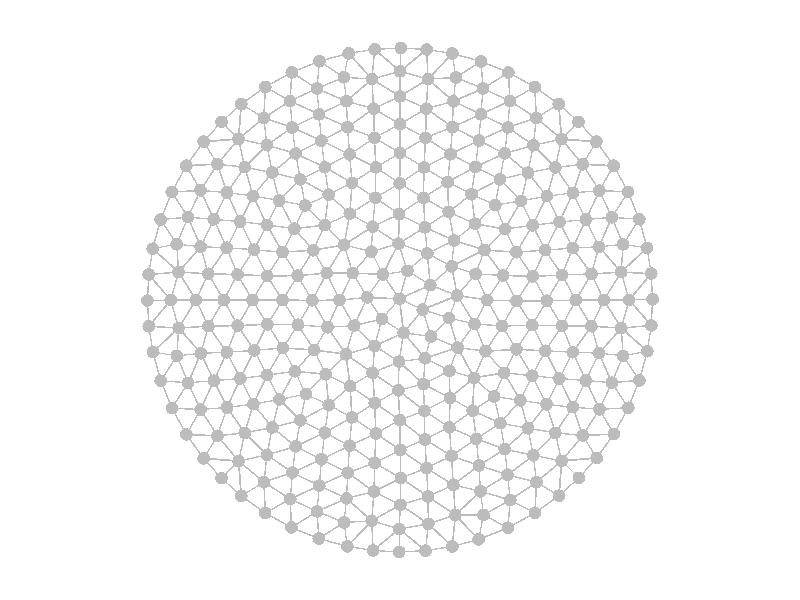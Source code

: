 #include "colors.inc"
background { rgb <1, 1, 1> }
camera {location <0, 0, 10>up <0,1,0> right <-1.33,0,0> angle 18look_at <0, 0, 0> sky <0, 1, 0> }
sphere { <-0.429812, -0.902918, 0>, 0.025 texture {  pigment { rgb <0.5, 0.5, 0.5> } } }
sphere { <-0.321663, -0.946854, 0>, 0.025 texture {  pigment { rgb <0.5, 0.5, 0.5> } } }
sphere { <-0.208462, -0.978031, 0>, 0.025 texture {  pigment { rgb <0.5, 0.5, 0.5> } } }
sphere { <-0.106591, -0.994303, 0>, 0.025 texture {  pigment { rgb <0.5, 0.5, 0.5> } } }
sphere { <-0.00315481, -0.999995, 0>, 0.025 texture {  pigment { rgb <0.5, 0.5, 0.5> } } }
sphere { <0.100951, -0.994891, 0>, 0.025 texture {  pigment { rgb <0.5, 0.5, 0.5> } } }
sphere { <0.207171, -0.978305, 0>, 0.025 texture {  pigment { rgb <0.5, 0.5, 0.5> } } }
sphere { <0.311094, -0.950379, 0>, 0.025 texture {  pigment { rgb <0.5, 0.5, 0.5> } } }
sphere { <0.427195, -0.90416, 0>, 0.025 texture {  pigment { rgb <0.5, 0.5, 0.5> } } }
sphere { <-0.533808, -0.845606, 0>, 0.025 texture {  pigment { rgb <0.5, 0.5, 0.5> } } }
sphere { <-0.434676, -0.789911, 0>, 0.025 texture {  pigment { rgb <0.5, 0.5, 0.5> } } }
sphere { <-0.328258, -0.839051, 0>, 0.025 texture {  pigment { rgb <0.5, 0.5, 0.5> } } }
sphere { <-0.221714, -0.883192, 0>, 0.025 texture {  pigment { rgb <0.5, 0.5, 0.5> } } }
sphere { <-0.111931, -0.876409, 0>, 0.025 texture {  pigment { rgb <0.5, 0.5, 0.5> } } }
sphere { <-0.00300901, -0.909133, 0>, 0.025 texture {  pigment { rgb <0.5, 0.5, 0.5> } } }
sphere { <0.111955, -0.888516, 0>, 0.025 texture {  pigment { rgb <0.5, 0.5, 0.5> } } }
sphere { <0.219119, -0.853236, 0>, 0.025 texture {  pigment { rgb <0.5, 0.5, 0.5> } } }
sphere { <0.330427, -0.853113, 0>, 0.025 texture {  pigment { rgb <0.5, 0.5, 0.5> } } }
sphere { <0.436483, -0.793929, 0>, 0.025 texture {  pigment { rgb <0.5, 0.5, 0.5> } } }
sphere { <0.534162, -0.845382, 0>, 0.025 texture {  pigment { rgb <0.5, 0.5, 0.5> } } }
sphere { <-0.707138, -0.707075, 0>, 0.025 texture {  pigment { rgb <0.5, 0.5, 0.5> } } }
sphere { <-0.628685, -0.77766, 0>, 0.025 texture {  pigment { rgb <0.5, 0.5, 0.5> } } }
sphere { <-0.538541, -0.723085, 0>, 0.025 texture {  pigment { rgb <0.5, 0.5, 0.5> } } }
sphere { <-0.426012, -0.684795, 0>, 0.025 texture {  pigment { rgb <0.5, 0.5, 0.5> } } }
sphere { <-0.319664, -0.736652, 0>, 0.025 texture {  pigment { rgb <0.5, 0.5, 0.5> } } }
sphere { <-0.21181, -0.787708, 0>, 0.025 texture {  pigment { rgb <0.5, 0.5, 0.5> } } }
sphere { <-0.103131, -0.760629, 0>, 0.025 texture {  pigment { rgb <0.5, 0.5, 0.5> } } }
sphere { <0.00161359, -0.812825, 0>, 0.025 texture {  pigment { rgb <0.5, 0.5, 0.5> } } }
sphere { <0.111016, -0.780129, 0>, 0.025 texture {  pigment { rgb <0.5, 0.5, 0.5> } } }
sphere { <0.211054, -0.734076, 0>, 0.025 texture {  pigment { rgb <0.5, 0.5, 0.5> } } }
sphere { <0.318694, -0.759281, 0>, 0.025 texture {  pigment { rgb <0.5, 0.5, 0.5> } } }
sphere { <0.425906, -0.69351, 0>, 0.025 texture {  pigment { rgb <0.5, 0.5, 0.5> } } }
sphere { <0.540412, -0.723297, 0>, 0.025 texture {  pigment { rgb <0.5, 0.5, 0.5> } } }
sphere { <0.629642, -0.776885, 0>, 0.025 texture {  pigment { rgb <0.5, 0.5, 0.5> } } }
sphere { <0.708282, -0.70593, 0>, 0.025 texture {  pigment { rgb <0.5, 0.5, 0.5> } } }
sphere { <-0.777647, -0.628701, 0>, 0.025 texture {  pigment { rgb <0.5, 0.5, 0.5> } } }
sphere { <-0.638921, -0.639266, 0>, 0.025 texture {  pigment { rgb <0.5, 0.5, 0.5> } } }
sphere { <-0.526908, -0.615026, 0>, 0.025 texture {  pigment { rgb <0.5, 0.5, 0.5> } } }
sphere { <-0.41319, -0.581225, 0>, 0.025 texture {  pigment { rgb <0.5, 0.5, 0.5> } } }
sphere { <-0.310839, -0.632458, 0>, 0.025 texture {  pigment { rgb <0.5, 0.5, 0.5> } } }
sphere { <-0.207055, -0.685569, 0>, 0.025 texture {  pigment { rgb <0.5, 0.5, 0.5> } } }
sphere { <-0.0999409, -0.646569, 0>, 0.025 texture {  pigment { rgb <0.5, 0.5, 0.5> } } }
sphere { <0.00321634, -0.707007, 0>, 0.025 texture {  pigment { rgb <0.5, 0.5, 0.5> } } }
sphere { <0.10521, -0.667166, 0>, 0.025 texture {  pigment { rgb <0.5, 0.5, 0.5> } } }
sphere { <0.203734, -0.618774, 0>, 0.025 texture {  pigment { rgb <0.5, 0.5, 0.5> } } }
sphere { <0.312363, -0.657243, 0>, 0.025 texture {  pigment { rgb <0.5, 0.5, 0.5> } } }
sphere { <0.414676, -0.592096, 0>, 0.025 texture {  pigment { rgb <0.5, 0.5, 0.5> } } }
sphere { <0.528012, -0.616827, 0>, 0.025 texture {  pigment { rgb <0.5, 0.5, 0.5> } } }
sphere { <0.640011, -0.63845, 0>, 0.025 texture {  pigment { rgb <0.5, 0.5, 0.5> } } }
sphere { <0.77882, -0.627248, 0>, 0.025 texture {  pigment { rgb <0.5, 0.5, 0.5> } } }
sphere { <-0.84561, -0.533801, 0>, 0.025 texture {  pigment { rgb <0.5, 0.5, 0.5> } } }
sphere { <-0.722805, -0.539079, 0>, 0.025 texture {  pigment { rgb <0.5, 0.5, 0.5> } } }
sphere { <-0.614656, -0.527427, 0>, 0.025 texture {  pigment { rgb <0.5, 0.5, 0.5> } } }
sphere { <-0.505524, -0.506051, 0>, 0.025 texture {  pigment { rgb <0.5, 0.5, 0.5> } } }
sphere { <-0.394453, -0.4777, 0>, 0.025 texture {  pigment { rgb <0.5, 0.5, 0.5> } } }
sphere { <-0.297891, -0.526492, 0>, 0.025 texture {  pigment { rgb <0.5, 0.5, 0.5> } } }
sphere { <-0.199425, -0.578403, 0>, 0.025 texture {  pigment { rgb <0.5, 0.5, 0.5> } } }
sphere { <-0.0959376, -0.530109, 0>, 0.025 texture {  pigment { rgb <0.5, 0.5, 0.5> } } }
sphere { <0.00129516, -0.594996, 0>, 0.025 texture {  pigment { rgb <0.5, 0.5, 0.5> } } }
sphere { <0.0982995, -0.553501, 0>, 0.025 texture {  pigment { rgb <0.5, 0.5, 0.5> } } }
sphere { <0.195526, -0.505415, 0>, 0.025 texture {  pigment { rgb <0.5, 0.5, 0.5> } } }
sphere { <0.301752, -0.551012, 0>, 0.025 texture {  pigment { rgb <0.5, 0.5, 0.5> } } }
sphere { <0.3971, -0.48903, 0>, 0.025 texture {  pigment { rgb <0.5, 0.5, 0.5> } } }
sphere { <0.506462, -0.508955, 0>, 0.025 texture {  pigment { rgb <0.5, 0.5, 0.5> } } }
sphere { <0.614932, -0.527413, 0>, 0.025 texture {  pigment { rgb <0.5, 0.5, 0.5> } } }
sphere { <0.723528, -0.538059, 0>, 0.025 texture {  pigment { rgb <0.5, 0.5, 0.5> } } }
sphere { <0.846609, -0.532215, 0>, 0.025 texture {  pigment { rgb <0.5, 0.5, 0.5> } } }
sphere { <-0.903124, -0.42938, 0>, 0.025 texture {  pigment { rgb <0.5, 0.5, 0.5> } } }
sphere { <-0.789784, -0.434918, 0>, 0.025 texture {  pigment { rgb <0.5, 0.5, 0.5> } } }
sphere { <-0.684692, -0.426296, 0>, 0.025 texture {  pigment { rgb <0.5, 0.5, 0.5> } } }
sphere { <-0.580933, -0.41349, 0>, 0.025 texture {  pigment { rgb <0.5, 0.5, 0.5> } } }
sphere { <-0.477352, -0.394872, 0>, 0.025 texture {  pigment { rgb <0.5, 0.5, 0.5> } } }
sphere { <-0.372847, -0.373471, 0>, 0.025 texture {  pigment { rgb <0.5, 0.5, 0.5> } } }
sphere { <-0.282229, -0.417064, 0>, 0.025 texture {  pigment { rgb <0.5, 0.5, 0.5> } } }
sphere { <-0.190553, -0.465885, 0>, 0.025 texture {  pigment { rgb <0.5, 0.5, 0.5> } } }
sphere { <-0.0998376, -0.408933, 0>, 0.025 texture {  pigment { rgb <0.5, 0.5, 0.5> } } }
sphere { <-0.000999304, -0.47655, 0>, 0.025 texture {  pigment { rgb <0.5, 0.5, 0.5> } } }
sphere { <0.0966696, -0.439687, 0>, 0.025 texture {  pigment { rgb <0.5, 0.5, 0.5> } } }
sphere { <0.198008, -0.388431, 0>, 0.025 texture {  pigment { rgb <0.5, 0.5, 0.5> } } }
sphere { <0.287846, -0.439005, 0>, 0.025 texture {  pigment { rgb <0.5, 0.5, 0.5> } } }
sphere { <0.372365, -0.383451, 0>, 0.025 texture {  pigment { rgb <0.5, 0.5, 0.5> } } }
sphere { <0.476137, -0.398195, 0>, 0.025 texture {  pigment { rgb <0.5, 0.5, 0.5> } } }
sphere { <0.58002, -0.414087, 0>, 0.025 texture {  pigment { rgb <0.5, 0.5, 0.5> } } }
sphere { <0.6842, -0.42551, 0>, 0.025 texture {  pigment { rgb <0.5, 0.5, 0.5> } } }
sphere { <0.789786, -0.43389, 0>, 0.025 texture {  pigment { rgb <0.5, 0.5, 0.5> } } }
sphere { <0.903889, -0.427767, 0>, 0.025 texture {  pigment { rgb <0.5, 0.5, 0.5> } } }
sphere { <-0.947196, -0.320655, 0>, 0.025 texture {  pigment { rgb <0.5, 0.5, 0.5> } } }
sphere { <-0.83916, -0.328636, 0>, 0.025 texture {  pigment { rgb <0.5, 0.5, 0.5> } } }
sphere { <-0.736879, -0.320189, 0>, 0.025 texture {  pigment { rgb <0.5, 0.5, 0.5> } } }
sphere { <-0.632365, -0.311523, 0>, 0.025 texture {  pigment { rgb <0.5, 0.5, 0.5> } } }
sphere { <-0.526096, -0.298257, 0>, 0.025 texture {  pigment { rgb <0.5, 0.5, 0.5> } } }
sphere { <-0.416554, -0.283065, 0>, 0.025 texture {  pigment { rgb <0.5, 0.5, 0.5> } } }
sphere { <-0.293914, -0.294699, 0>, 0.025 texture {  pigment { rgb <0.5, 0.5, 0.5> } } }
sphere { <-0.197362, -0.341808, 0>, 0.025 texture {  pigment { rgb <0.5, 0.5, 0.5> } } }
sphere { <-0.108678, -0.289506, 0>, 0.025 texture {  pigment { rgb <0.5, 0.5, 0.5> } } }
sphere { <-0.00672149, -0.358778, 0>, 0.025 texture {  pigment { rgb <0.5, 0.5, 0.5> } } }
sphere { <0.0927954, -0.333748, 0>, 0.025 texture {  pigment { rgb <0.5, 0.5, 0.5> } } }
sphere { <0.195647, -0.280948, 0>, 0.025 texture {  pigment { rgb <0.5, 0.5, 0.5> } } }
sphere { <0.293456, -0.308895, 0>, 0.025 texture {  pigment { rgb <0.5, 0.5, 0.5> } } }
sphere { <0.412514, -0.288956, 0>, 0.025 texture {  pigment { rgb <0.5, 0.5, 0.5> } } }
sphere { <0.523599, -0.300683, 0>, 0.025 texture {  pigment { rgb <0.5, 0.5, 0.5> } } }
sphere { <0.630799, -0.311737, 0>, 0.025 texture {  pigment { rgb <0.5, 0.5, 0.5> } } }
sphere { <0.735922, -0.319547, 0>, 0.025 texture {  pigment { rgb <0.5, 0.5, 0.5> } } }
sphere { <0.838751, -0.328311, 0>, 0.025 texture {  pigment { rgb <0.5, 0.5, 0.5> } } }
sphere { <0.947823, -0.318798, 0>, 0.025 texture {  pigment { rgb <0.5, 0.5, 0.5> } } }
sphere { <-0.978475, -0.206365, 0>, 0.025 texture {  pigment { rgb <0.5, 0.5, 0.5> } } }
sphere { <-0.883544, -0.221524, 0>, 0.025 texture {  pigment { rgb <0.5, 0.5, 0.5> } } }
sphere { <-0.7884, -0.211468, 0>, 0.025 texture {  pigment { rgb <0.5, 0.5, 0.5> } } }
sphere { <-0.685528, -0.207492, 0>, 0.025 texture {  pigment { rgb <0.5, 0.5, 0.5> } } }
sphere { <-0.577187, -0.200004, 0>, 0.025 texture {  pigment { rgb <0.5, 0.5, 0.5> } } }
sphere { <-0.463805, -0.190536, 0>, 0.025 texture {  pigment { rgb <0.5, 0.5, 0.5> } } }
sphere { <-0.340132, -0.198103, 0>, 0.025 texture {  pigment { rgb <0.5, 0.5, 0.5> } } }
sphere { <-0.214271, -0.215232, 0>, 0.025 texture {  pigment { rgb <0.5, 0.5, 0.5> } } }
sphere { <-0.100252, -0.182224, 0>, 0.025 texture {  pigment { rgb <0.5, 0.5, 0.5> } } }
sphere { <-0.00390333, -0.244813, 0>, 0.025 texture {  pigment { rgb <0.5, 0.5, 0.5> } } }
sphere { <0.0989963, -0.231251, 0>, 0.025 texture {  pigment { rgb <0.5, 0.5, 0.5> } } }
sphere { <0.228418, -0.188705, 0>, 0.025 texture {  pigment { rgb <0.5, 0.5, 0.5> } } }
sphere { <0.338475, -0.203474, 0>, 0.025 texture {  pigment { rgb <0.5, 0.5, 0.5> } } }
sphere { <0.461076, -0.19565, 0>, 0.025 texture {  pigment { rgb <0.5, 0.5, 0.5> } } }
sphere { <0.575334, -0.201605, 0>, 0.025 texture {  pigment { rgb <0.5, 0.5, 0.5> } } }
sphere { <0.684229, -0.207333, 0>, 0.025 texture {  pigment { rgb <0.5, 0.5, 0.5> } } }
sphere { <0.787887, -0.21094, 0>, 0.025 texture {  pigment { rgb <0.5, 0.5, 0.5> } } }
sphere { <0.883503, -0.221694, 0>, 0.025 texture {  pigment { rgb <0.5, 0.5, 0.5> } } }
sphere { <0.979124, -0.203266, 0>, 0.025 texture {  pigment { rgb <0.5, 0.5, 0.5> } } }
sphere { <-0.994532, -0.104434, 0>, 0.025 texture {  pigment { rgb <0.5, 0.5, 0.5> } } }
sphere { <-0.876411, -0.111158, 0>, 0.025 texture {  pigment { rgb <0.5, 0.5, 0.5> } } }
sphere { <-0.758911, -0.103957, 0>, 0.025 texture {  pigment { rgb <0.5, 0.5, 0.5> } } }
sphere { <-0.642856, -0.101572, 0>, 0.025 texture {  pigment { rgb <0.5, 0.5, 0.5> } } }
sphere { <-0.525175, -0.0965828, 0>, 0.025 texture {  pigment { rgb <0.5, 0.5, 0.5> } } }
sphere { <-0.403842, -0.0982772, 0>, 0.025 texture {  pigment { rgb <0.5, 0.5, 0.5> } } }
sphere { <-0.286952, -0.108285, 0>, 0.025 texture {  pigment { rgb <0.5, 0.5, 0.5> } } }
sphere { <-0.181648, -0.101805, 0>, 0.025 texture {  pigment { rgb <0.5, 0.5, 0.5> } } }
sphere { <-0.0719504, -0.0755703, 0>, 0.025 texture {  pigment { rgb <0.5, 0.5, 0.5> } } }
sphere { <0.0142313, -0.130188, 0>, 0.025 texture {  pigment { rgb <0.5, 0.5, 0.5> } } }
sphere { <0.122647, -0.144772, 0>, 0.025 texture {  pigment { rgb <0.5, 0.5, 0.5> } } }
sphere { <0.193744, -0.0716684, 0>, 0.025 texture {  pigment { rgb <0.5, 0.5, 0.5> } } }
sphere { <0.294804, -0.0947429, 0>, 0.025 texture {  pigment { rgb <0.5, 0.5, 0.5> } } }
sphere { <0.404462, -0.10315, 0>, 0.025 texture {  pigment { rgb <0.5, 0.5, 0.5> } } }
sphere { <0.523513, -0.0999172, 0>, 0.025 texture {  pigment { rgb <0.5, 0.5, 0.5> } } }
sphere { <0.641361, -0.102358, 0>, 0.025 texture {  pigment { rgb <0.5, 0.5, 0.5> } } }
sphere { <0.757795, -0.10408, 0>, 0.025 texture {  pigment { rgb <0.5, 0.5, 0.5> } } }
sphere { <0.87616, -0.111435, 0>, 0.025 texture {  pigment { rgb <0.5, 0.5, 0.5> } } }
sphere { <0.994899, -0.100877, 0>, 0.025 texture {  pigment { rgb <0.5, 0.5, 0.5> } } }
sphere { <-0.999998, -0.00211535, 0>, 0.025 texture {  pigment { rgb <0.5, 0.5, 0.5> } } }
sphere { <-0.90772, -0.000370211, 0>, 0.025 texture {  pigment { rgb <0.5, 0.5, 0.5> } } }
sphere { <-0.808294, 0.000160465, 0>, 0.025 texture {  pigment { rgb <0.5, 0.5, 0.5> } } }
sphere { <-0.698029, 3.85679e-05, 0>, 0.025 texture {  pigment { rgb <0.5, 0.5, 0.5> } } }
sphere { <-0.584246, -0.000417818, 0>, 0.025 texture {  pigment { rgb <0.5, 0.5, 0.5> } } }
sphere { <-0.464948, -0.00076104, 0>, 0.025 texture {  pigment { rgb <0.5, 0.5, 0.5> } } }
sphere { <-0.34723, -0.00111629, 0>, 0.025 texture {  pigment { rgb <0.5, 0.5, 0.5> } } }
sphere { <-0.239466, -0.000332582, 0>, 0.025 texture {  pigment { rgb <0.5, 0.5, 0.5> } } }
sphere { <-0.129409, 0.0101542, 0>, 0.025 texture {  pigment { rgb <0.5, 0.5, 0.5> } } }
sphere { <-0.00227979, 0.00470232, 0>, 0.025 texture {  pigment { rgb <0.5, 0.5, 0.5> } } }
sphere { <0.0899801, -0.0382241, 0>, 0.025 texture {  pigment { rgb <0.5, 0.5, 0.5> } } }
sphere { <0.226721, 0.017818, 0>, 0.025 texture {  pigment { rgb <0.5, 0.5, 0.5> } } }
sphere { <0.344471, 0.00011404, 0>, 0.025 texture {  pigment { rgb <0.5, 0.5, 0.5> } } }
sphere { <0.461177, -0.00412111, 0>, 0.025 texture {  pigment { rgb <0.5, 0.5, 0.5> } } }
sphere { <0.581019, -0.00271376, 0>, 0.025 texture {  pigment { rgb <0.5, 0.5, 0.5> } } }
sphere { <0.695933, -0.000566996, 0>, 0.025 texture {  pigment { rgb <0.5, 0.5, 0.5> } } }
sphere { <0.807027, -0.000232898, 0>, 0.025 texture {  pigment { rgb <0.5, 0.5, 0.5> } } }
sphere { <0.907387, 0.000203297, 0>, 0.025 texture {  pigment { rgb <0.5, 0.5, 0.5> } } }
sphere { <0.999997, 0.00263363, 0>, 0.025 texture {  pigment { rgb <0.5, 0.5, 0.5> } } }
sphere { <-0.994871, 0.101154, 0>, 0.025 texture {  pigment { rgb <0.5, 0.5, 0.5> } } }
sphere { <-0.876768, 0.111028, 0>, 0.025 texture {  pigment { rgb <0.5, 0.5, 0.5> } } }
sphere { <-0.759265, 0.104113, 0>, 0.025 texture {  pigment { rgb <0.5, 0.5, 0.5> } } }
sphere { <-0.643282, 0.101143, 0>, 0.025 texture {  pigment { rgb <0.5, 0.5, 0.5> } } }
sphere { <-0.52615, 0.0955789, 0>, 0.025 texture {  pigment { rgb <0.5, 0.5, 0.5> } } }
sphere { <-0.405622, 0.0966543, 0>, 0.025 texture {  pigment { rgb <0.5, 0.5, 0.5> } } }
sphere { <-0.290335, 0.106728, 0>, 0.025 texture {  pigment { rgb <0.5, 0.5, 0.5> } } }
sphere { <-0.187345, 0.107083, 0>, 0.025 texture {  pigment { rgb <0.5, 0.5, 0.5> } } }
sphere { <-0.0682903, 0.101253, 0>, 0.025 texture {  pigment { rgb <0.5, 0.5, 0.5> } } }
sphere { <0.0291654, 0.11591, 0>, 0.025 texture {  pigment { rgb <0.5, 0.5, 0.5> } } }
sphere { <0.12003, 0.0591174, 0>, 0.025 texture {  pigment { rgb <0.5, 0.5, 0.5> } } }
sphere { <0.204595, 0.133547, 0>, 0.025 texture {  pigment { rgb <0.5, 0.5, 0.5> } } }
sphere { <0.299756, 0.10338, 0>, 0.025 texture {  pigment { rgb <0.5, 0.5, 0.5> } } }
sphere { <0.408638, 0.0975077, 0>, 0.025 texture {  pigment { rgb <0.5, 0.5, 0.5> } } }
sphere { <0.525202, 0.0934858, 0>, 0.025 texture {  pigment { rgb <0.5, 0.5, 0.5> } } }
sphere { <0.641483, 0.0995673, 0>, 0.025 texture {  pigment { rgb <0.5, 0.5, 0.5> } } }
sphere { <0.757814, 0.103407, 0>, 0.025 texture {  pigment { rgb <0.5, 0.5, 0.5> } } }
sphere { <0.875632, 0.110572, 0>, 0.025 texture {  pigment { rgb <0.5, 0.5, 0.5> } } }
sphere { <0.994506, 0.104676, 0>, 0.025 texture {  pigment { rgb <0.5, 0.5, 0.5> } } }
sphere { <-0.979041, 0.203664, 0>, 0.025 texture {  pigment { rgb <0.5, 0.5, 0.5> } } }
sphere { <-0.884126, 0.221854, 0>, 0.025 texture {  pigment { rgb <0.5, 0.5, 0.5> } } }
sphere { <-0.789036, 0.211648, 0>, 0.025 texture {  pigment { rgb <0.5, 0.5, 0.5> } } }
sphere { <-0.686214, 0.207516, 0>, 0.025 texture {  pigment { rgb <0.5, 0.5, 0.5> } } }
sphere { <-0.578077, 0.199622, 0>, 0.025 texture {  pigment { rgb <0.5, 0.5, 0.5> } } }
sphere { <-0.46541, 0.1899, 0>, 0.025 texture {  pigment { rgb <0.5, 0.5, 0.5> } } }
sphere { <-0.343552, 0.197506, 0>, 0.025 texture {  pigment { rgb <0.5, 0.5, 0.5> } } }
sphere { <-0.221665, 0.218814, 0>, 0.025 texture {  pigment { rgb <0.5, 0.5, 0.5> } } }
sphere { <-0.113406, 0.191842, 0>, 0.025 texture {  pigment { rgb <0.5, 0.5, 0.5> } } }
sphere { <-0.00575532, 0.223883, 0>, 0.025 texture {  pigment { rgb <0.5, 0.5, 0.5> } } }
sphere { <0.108218, 0.184912, 0>, 0.025 texture {  pigment { rgb <0.5, 0.5, 0.5> } } }
sphere { <0.214464, 0.23617, 0>, 0.025 texture {  pigment { rgb <0.5, 0.5, 0.5> } } }
sphere { <0.334102, 0.198626, 0>, 0.025 texture {  pigment { rgb <0.5, 0.5, 0.5> } } }
sphere { <0.460818, 0.189677, 0>, 0.025 texture {  pigment { rgb <0.5, 0.5, 0.5> } } }
sphere { <0.574737, 0.197904, 0>, 0.025 texture {  pigment { rgb <0.5, 0.5, 0.5> } } }
sphere { <0.683931, 0.206292, 0>, 0.025 texture {  pigment { rgb <0.5, 0.5, 0.5> } } }
sphere { <0.787567, 0.211187, 0>, 0.025 texture {  pigment { rgb <0.5, 0.5, 0.5> } } }
sphere { <0.883259, 0.220989, 0>, 0.025 texture {  pigment { rgb <0.5, 0.5, 0.5> } } }
sphere { <0.9784, 0.206721, 0>, 0.025 texture {  pigment { rgb <0.5, 0.5, 0.5> } } }
sphere { <-0.947699, 0.319166, 0>, 0.025 texture {  pigment { rgb <0.5, 0.5, 0.5> } } }
sphere { <-0.839415, 0.328842, 0>, 0.025 texture {  pigment { rgb <0.5, 0.5, 0.5> } } }
sphere { <-0.73727, 0.320169, 0>, 0.025 texture {  pigment { rgb <0.5, 0.5, 0.5> } } }
sphere { <-0.633015, 0.311317, 0>, 0.025 texture {  pigment { rgb <0.5, 0.5, 0.5> } } }
sphere { <-0.527286, 0.298074, 0>, 0.025 texture {  pigment { rgb <0.5, 0.5, 0.5> } } }
sphere { <-0.418515, 0.283288, 0>, 0.025 texture {  pigment { rgb <0.5, 0.5, 0.5> } } }
sphere { <-0.297916, 0.297182, 0>, 0.025 texture {  pigment { rgb <0.5, 0.5, 0.5> } } }
sphere { <-0.198764, 0.342223, 0>, 0.025 texture {  pigment { rgb <0.5, 0.5, 0.5> } } }
sphere { <-0.108524, 0.291055, 0>, 0.025 texture {  pigment { rgb <0.5, 0.5, 0.5> } } }
sphere { <-0.00326038, 0.340632, 0>, 0.025 texture {  pigment { rgb <0.5, 0.5, 0.5> } } }
sphere { <0.0987967, 0.28862, 0>, 0.025 texture {  pigment { rgb <0.5, 0.5, 0.5> } } }
sphere { <0.192552, 0.349499, 0>, 0.025 texture {  pigment { rgb <0.5, 0.5, 0.5> } } }
sphere { <0.29745, 0.302908, 0>, 0.025 texture {  pigment { rgb <0.5, 0.5, 0.5> } } }
sphere { <0.415477, 0.28147, 0>, 0.025 texture {  pigment { rgb <0.5, 0.5, 0.5> } } }
sphere { <0.525228, 0.296487, 0>, 0.025 texture {  pigment { rgb <0.5, 0.5, 0.5> } } }
sphere { <0.631282, 0.309637, 0>, 0.025 texture {  pigment { rgb <0.5, 0.5, 0.5> } } }
sphere { <0.735964, 0.319201, 0>, 0.025 texture {  pigment { rgb <0.5, 0.5, 0.5> } } }
sphere { <0.838827, 0.328179, 0>, 0.025 texture {  pigment { rgb <0.5, 0.5, 0.5> } } }
sphere { <0.947177, 0.32071, 0>, 0.025 texture {  pigment { rgb <0.5, 0.5, 0.5> } } }
sphere { <-0.903512, 0.428563, 0>, 0.025 texture {  pigment { rgb <0.5, 0.5, 0.5> } } }
sphere { <-0.790035, 0.435041, 0>, 0.025 texture {  pigment { rgb <0.5, 0.5, 0.5> } } }
sphere { <-0.685003, 0.426302, 0>, 0.025 texture {  pigment { rgb <0.5, 0.5, 0.5> } } }
sphere { <-0.581603, 0.413372, 0>, 0.025 texture {  pigment { rgb <0.5, 0.5, 0.5> } } }
sphere { <-0.478529, 0.395046, 0>, 0.025 texture {  pigment { rgb <0.5, 0.5, 0.5> } } }
sphere { <-0.374744, 0.375167, 0>, 0.025 texture {  pigment { rgb <0.5, 0.5, 0.5> } } }
sphere { <-0.282878, 0.418302, 0>, 0.025 texture {  pigment { rgb <0.5, 0.5, 0.5> } } }
sphere { <-0.189732, 0.465051, 0>, 0.025 texture {  pigment { rgb <0.5, 0.5, 0.5> } } }
sphere { <-0.0974884, 0.405806, 0>, 0.025 texture {  pigment { rgb <0.5, 0.5, 0.5> } } }
sphere { <-0.00128375, 0.462918, 0>, 0.025 texture {  pigment { rgb <0.5, 0.5, 0.5> } } }
sphere { <0.0930255, 0.405677, 0>, 0.025 texture {  pigment { rgb <0.5, 0.5, 0.5> } } }
sphere { <0.188554, 0.468116, 0>, 0.025 texture {  pigment { rgb <0.5, 0.5, 0.5> } } }
sphere { <0.282866, 0.420281, 0>, 0.025 texture {  pigment { rgb <0.5, 0.5, 0.5> } } }
sphere { <0.377128, 0.37652, 0>, 0.025 texture {  pigment { rgb <0.5, 0.5, 0.5> } } }
sphere { <0.479203, 0.393674, 0>, 0.025 texture {  pigment { rgb <0.5, 0.5, 0.5> } } }
sphere { <0.581603, 0.412253, 0>, 0.025 texture {  pigment { rgb <0.5, 0.5, 0.5> } } }
sphere { <0.684714, 0.425286, 0>, 0.025 texture {  pigment { rgb <0.5, 0.5, 0.5> } } }
sphere { <0.789757, 0.434338, 0>, 0.025 texture {  pigment { rgb <0.5, 0.5, 0.5> } } }
sphere { <0.903208, 0.429203, 0>, 0.025 texture {  pigment { rgb <0.5, 0.5, 0.5> } } }
sphere { <-0.845896, 0.533348, 0>, 0.025 texture {  pigment { rgb <0.5, 0.5, 0.5> } } }
sphere { <-0.722985, 0.539022, 0>, 0.025 texture {  pigment { rgb <0.5, 0.5, 0.5> } } }
sphere { <-0.61491, 0.527242, 0>, 0.025 texture {  pigment { rgb <0.5, 0.5, 0.5> } } }
sphere { <-0.505939, 0.505941, 0>, 0.025 texture {  pigment { rgb <0.5, 0.5, 0.5> } } }
sphere { <-0.394861, 0.478718, 0>, 0.025 texture {  pigment { rgb <0.5, 0.5, 0.5> } } }
sphere { <-0.297803, 0.526989, 0>, 0.025 texture {  pigment { rgb <0.5, 0.5, 0.5> } } }
sphere { <-0.199699, 0.578, 0>, 0.025 texture {  pigment { rgb <0.5, 0.5, 0.5> } } }
sphere { <-0.0957214, 0.526669, 0>, 0.025 texture {  pigment { rgb <0.5, 0.5, 0.5> } } }
sphere { <-0.000257756, 0.584006, 0>, 0.025 texture {  pigment { rgb <0.5, 0.5, 0.5> } } }
sphere { <0.0947533, 0.526496, 0>, 0.025 texture {  pigment { rgb <0.5, 0.5, 0.5> } } }
sphere { <0.199732, 0.579219, 0>, 0.025 texture {  pigment { rgb <0.5, 0.5, 0.5> } } }
sphere { <0.298363, 0.528151, 0>, 0.025 texture {  pigment { rgb <0.5, 0.5, 0.5> } } }
sphere { <0.395363, 0.479335, 0>, 0.025 texture {  pigment { rgb <0.5, 0.5, 0.5> } } }
sphere { <0.50636, 0.504992, 0>, 0.025 texture {  pigment { rgb <0.5, 0.5, 0.5> } } }
sphere { <0.615081, 0.52644, 0>, 0.025 texture {  pigment { rgb <0.5, 0.5, 0.5> } } }
sphere { <0.723136, 0.538298, 0>, 0.025 texture {  pigment { rgb <0.5, 0.5, 0.5> } } }
sphere { <0.845779, 0.533534, 0>, 0.025 texture {  pigment { rgb <0.5, 0.5, 0.5> } } }
sphere { <-0.777807, 0.628504, 0>, 0.025 texture {  pigment { rgb <0.5, 0.5, 0.5> } } }
sphere { <-0.639279, 0.639141, 0>, 0.025 texture {  pigment { rgb <0.5, 0.5, 0.5> } } }
sphere { <-0.527295, 0.614845, 0>, 0.025 texture {  pigment { rgb <0.5, 0.5, 0.5> } } }
sphere { <-0.413457, 0.581528, 0>, 0.025 texture {  pigment { rgb <0.5, 0.5, 0.5> } } }
sphere { <-0.311433, 0.63276, 0>, 0.025 texture {  pigment { rgb <0.5, 0.5, 0.5> } } }
sphere { <-0.207882, 0.68613, 0>, 0.025 texture {  pigment { rgb <0.5, 0.5, 0.5> } } }
sphere { <-0.101389, 0.643756, 0>, 0.025 texture {  pigment { rgb <0.5, 0.5, 0.5> } } }
sphere { <-0.000233771, 0.698086, 0>, 0.025 texture {  pigment { rgb <0.5, 0.5, 0.5> } } }
sphere { <0.101322, 0.643642, 0>, 0.025 texture {  pigment { rgb <0.5, 0.5, 0.5> } } }
sphere { <0.207774, 0.686507, 0>, 0.025 texture {  pigment { rgb <0.5, 0.5, 0.5> } } }
sphere { <0.312326, 0.633363, 0>, 0.025 texture {  pigment { rgb <0.5, 0.5, 0.5> } } }
sphere { <0.414294, 0.581853, 0>, 0.025 texture {  pigment { rgb <0.5, 0.5, 0.5> } } }
sphere { <0.528004, 0.614413, 0>, 0.025 texture {  pigment { rgb <0.5, 0.5, 0.5> } } }
sphere { <0.63956, 0.638612, 0>, 0.025 texture {  pigment { rgb <0.5, 0.5, 0.5> } } }
sphere { <0.777842, 0.62846, 0>, 0.025 texture {  pigment { rgb <0.5, 0.5, 0.5> } } }
sphere { <-0.707092, 0.707122, 0>, 0.025 texture {  pigment { rgb <0.5, 0.5, 0.5> } } }
sphere { <-0.628509, 0.777802, 0>, 0.025 texture {  pigment { rgb <0.5, 0.5, 0.5> } } }
sphere { <-0.539134, 0.722927, 0>, 0.025 texture {  pigment { rgb <0.5, 0.5, 0.5> } } }
sphere { <-0.426532, 0.684868, 0>, 0.025 texture {  pigment { rgb <0.5, 0.5, 0.5> } } }
sphere { <-0.320331, 0.737053, 0>, 0.025 texture {  pigment { rgb <0.5, 0.5, 0.5> } } }
sphere { <-0.212006, 0.789069, 0>, 0.025 texture {  pigment { rgb <0.5, 0.5, 0.5> } } }
sphere { <-0.104324, 0.759532, 0>, 0.025 texture {  pigment { rgb <0.5, 0.5, 0.5> } } }
sphere { <-0.00055263, 0.808254, 0>, 0.025 texture {  pigment { rgb <0.5, 0.5, 0.5> } } }
sphere { <0.103934, 0.759371, 0>, 0.025 texture {  pigment { rgb <0.5, 0.5, 0.5> } } }
sphere { <0.211279, 0.788775, 0>, 0.025 texture {  pigment { rgb <0.5, 0.5, 0.5> } } }
sphere { <0.320593, 0.737369, 0>, 0.025 texture {  pigment { rgb <0.5, 0.5, 0.5> } } }
sphere { <0.426885, 0.685136, 0>, 0.025 texture {  pigment { rgb <0.5, 0.5, 0.5> } } }
sphere { <0.539526, 0.722662, 0>, 0.025 texture {  pigment { rgb <0.5, 0.5, 0.5> } } }
sphere { <0.628756, 0.777603, 0>, 0.025 texture {  pigment { rgb <0.5, 0.5, 0.5> } } }
sphere { <0.707116, 0.707097, 0>, 0.025 texture {  pigment { rgb <0.5, 0.5, 0.5> } } }
sphere { <-0.533313, 0.845918, 0>, 0.025 texture {  pigment { rgb <0.5, 0.5, 0.5> } } }
sphere { <-0.435293, 0.789975, 0>, 0.025 texture {  pigment { rgb <0.5, 0.5, 0.5> } } }
sphere { <-0.329072, 0.839271, 0>, 0.025 texture {  pigment { rgb <0.5, 0.5, 0.5> } } }
sphere { <-0.222289, 0.884199, 0>, 0.025 texture {  pigment { rgb <0.5, 0.5, 0.5> } } }
sphere { <-0.111258, 0.876774, 0>, 0.025 texture {  pigment { rgb <0.5, 0.5, 0.5> } } }
sphere { <0.000150719, 0.90777, 0>, 0.025 texture {  pigment { rgb <0.5, 0.5, 0.5> } } }
sphere { <0.11097, 0.876558, 0>, 0.025 texture {  pigment { rgb <0.5, 0.5, 0.5> } } }
sphere { <0.221128, 0.883584, 0>, 0.025 texture {  pigment { rgb <0.5, 0.5, 0.5> } } }
sphere { <0.328626, 0.83941, 0>, 0.025 texture {  pigment { rgb <0.5, 0.5, 0.5> } } }
sphere { <0.435071, 0.790018, 0>, 0.025 texture {  pigment { rgb <0.5, 0.5, 0.5> } } }
sphere { <0.533905, 0.845545, 0>, 0.025 texture {  pigment { rgb <0.5, 0.5, 0.5> } } }
sphere { <-0.428555, 0.903516, 0>, 0.025 texture {  pigment { rgb <0.5, 0.5, 0.5> } } }
sphere { <-0.318961, 0.947768, 0>, 0.025 texture {  pigment { rgb <0.5, 0.5, 0.5> } } }
sphere { <-0.20317, 0.979143, 0>, 0.025 texture {  pigment { rgb <0.5, 0.5, 0.5> } } }
sphere { <-0.100331, 0.994954, 0>, 0.025 texture {  pigment { rgb <0.5, 0.5, 0.5> } } }
sphere { <0.00323794, 0.999995, 0>, 0.025 texture {  pigment { rgb <0.5, 0.5, 0.5> } } }
sphere { <0.105252, 0.994446, 0>, 0.025 texture {  pigment { rgb <0.5, 0.5, 0.5> } } }
sphere { <0.207046, 0.978331, 0>, 0.025 texture {  pigment { rgb <0.5, 0.5, 0.5> } } }
sphere { <0.320973, 0.947088, 0>, 0.025 texture {  pigment { rgb <0.5, 0.5, 0.5> } } }
sphere { <0.429494, 0.90307, 0>, 0.025 texture {  pigment { rgb <0.5, 0.5, 0.5> } } }
cylinder { <-0.994532, -0.104434, 0>, <-0.999998, -0.00211535, 0>, 0.00256162 texture {  pigment { rgb <0.5, 0.5, 0.5> } } }
cylinder { <-0.994532, -0.104434, 0>, <-0.90772, -0.000370211, 0>, 0.003388 texture {  pigment { rgb <0.5, 0.5, 0.5> } } }
cylinder { <-0.999998, -0.00211535, 0>, <-0.90772, -0.000370211, 0>, 0.00230736 texture {  pigment { rgb <0.5, 0.5, 0.5> } } }
cylinder { <-0.999998, -0.00211535, 0>, <-0.994871, 0.101154, 0>, 0.00258491 texture {  pigment { rgb <0.5, 0.5, 0.5> } } }
cylinder { <-0.90772, -0.000370211, 0>, <-0.994871, 0.101154, 0>, 0.003345 texture {  pigment { rgb <0.5, 0.5, 0.5> } } }
cylinder { <-0.979041, 0.203664, 0>, <-0.884126, 0.221854, 0>, 0.00241605 texture {  pigment { rgb <0.5, 0.5, 0.5> } } }
cylinder { <-0.979041, 0.203664, 0>, <-0.947699, 0.319166, 0>, 0.00299197 texture {  pigment { rgb <0.5, 0.5, 0.5> } } }
cylinder { <-0.884126, 0.221854, 0>, <-0.947699, 0.319166, 0>, 0.00290593 texture {  pigment { rgb <0.5, 0.5, 0.5> } } }
cylinder { <-0.947196, -0.320655, 0>, <-0.978475, -0.206365, 0>, 0.00296233 texture {  pigment { rgb <0.5, 0.5, 0.5> } } }
cylinder { <-0.947196, -0.320655, 0>, <-0.883544, -0.221524, 0>, 0.00294519 texture {  pigment { rgb <0.5, 0.5, 0.5> } } }
cylinder { <-0.978475, -0.206365, 0>, <-0.883544, -0.221524, 0>, 0.00240334 texture {  pigment { rgb <0.5, 0.5, 0.5> } } }
cylinder { <-0.994871, 0.101154, 0>, <-0.876768, 0.111028, 0>, 0.00296286 texture {  pigment { rgb <0.5, 0.5, 0.5> } } }
cylinder { <-0.994871, 0.101154, 0>, <-0.979041, 0.203664, 0>, 0.00259313 texture {  pigment { rgb <0.5, 0.5, 0.5> } } }
cylinder { <-0.876768, 0.111028, 0>, <-0.979041, 0.203664, 0>, 0.00344974 texture {  pigment { rgb <0.5, 0.5, 0.5> } } }
cylinder { <-0.876768, 0.111028, 0>, <-0.884126, 0.221854, 0>, 0.00277675 texture {  pigment { rgb <0.5, 0.5, 0.5> } } }
cylinder { <-0.90772, -0.000370211, 0>, <-0.876768, 0.111028, 0>, 0.00289046 texture {  pigment { rgb <0.5, 0.5, 0.5> } } }
cylinder { <-0.978475, -0.206365, 0>, <-0.876411, -0.111158, 0>, 0.00348939 texture {  pigment { rgb <0.5, 0.5, 0.5> } } }
cylinder { <-0.883544, -0.221524, 0>, <-0.876411, -0.111158, 0>, 0.00276489 texture {  pigment { rgb <0.5, 0.5, 0.5> } } }
cylinder { <-0.994532, -0.104434, 0>, <-0.876411, -0.111158, 0>, 0.0029578 texture {  pigment { rgb <0.5, 0.5, 0.5> } } }
cylinder { <-0.876411, -0.111158, 0>, <-0.90772, -0.000370211, 0>, 0.00287817 texture {  pigment { rgb <0.5, 0.5, 0.5> } } }
cylinder { <-0.978475, -0.206365, 0>, <-0.994532, -0.104434, 0>, 0.00257969 texture {  pigment { rgb <0.5, 0.5, 0.5> } } }
cylinder { <-0.947699, 0.319166, 0>, <-0.839415, 0.328842, 0>, 0.00271789 texture {  pigment { rgb <0.5, 0.5, 0.5> } } }
cylinder { <-0.947699, 0.319166, 0>, <-0.903512, 0.428563, 0>, 0.00294959 texture {  pigment { rgb <0.5, 0.5, 0.5> } } }
cylinder { <-0.839415, 0.328842, 0>, <-0.903512, 0.428563, 0>, 0.0029636 texture {  pigment { rgb <0.5, 0.5, 0.5> } } }
cylinder { <-0.884126, 0.221854, 0>, <-0.839415, 0.328842, 0>, 0.00289888 texture {  pigment { rgb <0.5, 0.5, 0.5> } } }
cylinder { <-0.903124, -0.42938, 0>, <-0.947196, -0.320655, 0>, 0.00293295 texture {  pigment { rgb <0.5, 0.5, 0.5> } } }
cylinder { <-0.903124, -0.42938, 0>, <-0.83916, -0.328636, 0>, 0.00298336 texture {  pigment { rgb <0.5, 0.5, 0.5> } } }
cylinder { <-0.947196, -0.320655, 0>, <-0.83916, -0.328636, 0>, 0.00270825 texture {  pigment { rgb <0.5, 0.5, 0.5> } } }
cylinder { <-0.83916, -0.328636, 0>, <-0.883544, -0.221524, 0>, 0.0028986 texture {  pigment { rgb <0.5, 0.5, 0.5> } } }
cylinder { <-0.90772, -0.000370211, 0>, <-0.808294, 0.000160465, 0>, 0.00248569 texture {  pigment { rgb <0.5, 0.5, 0.5> } } }
cylinder { <-0.808294, 0.000160465, 0>, <-0.876768, 0.111028, 0>, 0.00325773 texture {  pigment { rgb <0.5, 0.5, 0.5> } } }
cylinder { <-0.876411, -0.111158, 0>, <-0.808294, 0.000160465, 0>, 0.00326265 texture {  pigment { rgb <0.5, 0.5, 0.5> } } }
cylinder { <-0.903512, 0.428563, 0>, <-0.790035, 0.435041, 0>, 0.00284155 texture {  pigment { rgb <0.5, 0.5, 0.5> } } }
cylinder { <-0.903512, 0.428563, 0>, <-0.845896, 0.533348, 0>, 0.00298951 texture {  pigment { rgb <0.5, 0.5, 0.5> } } }
cylinder { <-0.790035, 0.435041, 0>, <-0.845896, 0.533348, 0>, 0.00282675 texture {  pigment { rgb <0.5, 0.5, 0.5> } } }
cylinder { <-0.84561, -0.533801, 0>, <-0.903124, -0.42938, 0>, 0.00298029 texture {  pigment { rgb <0.5, 0.5, 0.5> } } }
cylinder { <-0.84561, -0.533801, 0>, <-0.789784, -0.434918, 0>, 0.00283884 texture {  pigment { rgb <0.5, 0.5, 0.5> } } }
cylinder { <-0.903124, -0.42938, 0>, <-0.789784, -0.434918, 0>, 0.00283686 texture {  pigment { rgb <0.5, 0.5, 0.5> } } }
cylinder { <-0.839415, 0.328842, 0>, <-0.790035, 0.435041, 0>, 0.00292793 texture {  pigment { rgb <0.5, 0.5, 0.5> } } }
cylinder { <-0.789784, -0.434918, 0>, <-0.83916, -0.328636, 0>, 0.00292978 texture {  pigment { rgb <0.5, 0.5, 0.5> } } }
cylinder { <-0.876768, 0.111028, 0>, <-0.789036, 0.211648, 0>, 0.00333741 texture {  pigment { rgb <0.5, 0.5, 0.5> } } }
cylinder { <-0.884126, 0.221854, 0>, <-0.789036, 0.211648, 0>, 0.0023909 texture {  pigment { rgb <0.5, 0.5, 0.5> } } }
cylinder { <-0.789036, 0.211648, 0>, <-0.839415, 0.328842, 0>, 0.00318909 texture {  pigment { rgb <0.5, 0.5, 0.5> } } }
cylinder { <-0.883544, -0.221524, 0>, <-0.7884, -0.211468, 0>, 0.00239184 texture {  pigment { rgb <0.5, 0.5, 0.5> } } }
cylinder { <-0.7884, -0.211468, 0>, <-0.876411, -0.111158, 0>, 0.00333615 texture {  pigment { rgb <0.5, 0.5, 0.5> } } }
cylinder { <-0.83916, -0.328636, 0>, <-0.7884, -0.211468, 0>, 0.00319228 texture {  pigment { rgb <0.5, 0.5, 0.5> } } }
cylinder { <-0.876768, 0.111028, 0>, <-0.759265, 0.104113, 0>, 0.00294267 texture {  pigment { rgb <0.5, 0.5, 0.5> } } }
cylinder { <-0.759265, 0.104113, 0>, <-0.789036, 0.211648, 0>, 0.0027895 texture {  pigment { rgb <0.5, 0.5, 0.5> } } }
cylinder { <-0.808294, 0.000160465, 0>, <-0.759265, 0.104113, 0>, 0.00287336 texture {  pigment { rgb <0.5, 0.5, 0.5> } } }
cylinder { <-0.876411, -0.111158, 0>, <-0.758911, -0.103957, 0>, 0.00294302 texture {  pigment { rgb <0.5, 0.5, 0.5> } } }
cylinder { <-0.758911, -0.103957, 0>, <-0.808294, 0.000160465, 0>, 0.00288088 texture {  pigment { rgb <0.5, 0.5, 0.5> } } }
cylinder { <-0.7884, -0.211468, 0>, <-0.758911, -0.103957, 0>, 0.00278703 texture {  pigment { rgb <0.5, 0.5, 0.5> } } }
cylinder { <-0.789036, 0.211648, 0>, <-0.73727, 0.320169, 0>, 0.00300589 texture {  pigment { rgb <0.5, 0.5, 0.5> } } }
cylinder { <-0.839415, 0.328842, 0>, <-0.73727, 0.320169, 0>, 0.0025628 texture {  pigment { rgb <0.5, 0.5, 0.5> } } }
cylinder { <-0.83916, -0.328636, 0>, <-0.736879, -0.320189, 0>, 0.00256573 texture {  pigment { rgb <0.5, 0.5, 0.5> } } }
cylinder { <-0.736879, -0.320189, 0>, <-0.7884, -0.211468, 0>, 0.00300777 texture {  pigment { rgb <0.5, 0.5, 0.5> } } }
cylinder { <-0.73727, 0.320169, 0>, <-0.790035, 0.435041, 0>, 0.00316026 texture {  pigment { rgb <0.5, 0.5, 0.5> } } }
cylinder { <-0.789784, -0.434918, 0>, <-0.736879, -0.320189, 0>, 0.00315849 texture {  pigment { rgb <0.5, 0.5, 0.5> } } }
cylinder { <-0.790035, 0.435041, 0>, <-0.722985, 0.539022, 0>, 0.00309312 texture {  pigment { rgb <0.5, 0.5, 0.5> } } }
cylinder { <-0.845896, 0.533348, 0>, <-0.722985, 0.539022, 0>, 0.00307605 texture {  pigment { rgb <0.5, 0.5, 0.5> } } }
cylinder { <-0.845896, 0.533348, 0>, <-0.777807, 0.628504, 0>, 0.00292519 texture {  pigment { rgb <0.5, 0.5, 0.5> } } }
cylinder { <-0.722985, 0.539022, 0>, <-0.777807, 0.628504, 0>, 0.0026235 texture {  pigment { rgb <0.5, 0.5, 0.5> } } }
cylinder { <-0.777647, -0.628701, 0>, <-0.84561, -0.533801, 0>, 0.00291815 texture {  pigment { rgb <0.5, 0.5, 0.5> } } }
cylinder { <-0.777647, -0.628701, 0>, <-0.722805, -0.539079, 0>, 0.00262674 texture {  pigment { rgb <0.5, 0.5, 0.5> } } }
cylinder { <-0.84561, -0.533801, 0>, <-0.722805, -0.539079, 0>, 0.00307295 texture {  pigment { rgb <0.5, 0.5, 0.5> } } }
cylinder { <-0.722805, -0.539079, 0>, <-0.789784, -0.434918, 0>, 0.00309595 texture {  pigment { rgb <0.5, 0.5, 0.5> } } }
cylinder { <-0.758911, -0.103957, 0>, <-0.698029, 3.85679e-05, 0>, 0.00301265 texture {  pigment { rgb <0.5, 0.5, 0.5> } } }
cylinder { <-0.808294, 0.000160465, 0>, <-0.698029, 3.85679e-05, 0>, 0.00275661 texture {  pigment { rgb <0.5, 0.5, 0.5> } } }
cylinder { <-0.698029, 3.85679e-05, 0>, <-0.759265, 0.104113, 0>, 0.00301883 texture {  pigment { rgb <0.5, 0.5, 0.5> } } }
cylinder { <-0.759265, 0.104113, 0>, <-0.686214, 0.207516, 0>, 0.0031651 texture {  pigment { rgb <0.5, 0.5, 0.5> } } }
cylinder { <-0.789036, 0.211648, 0>, <-0.686214, 0.207516, 0>, 0.00257263 texture {  pigment { rgb <0.5, 0.5, 0.5> } } }
cylinder { <-0.686214, 0.207516, 0>, <-0.73727, 0.320169, 0>, 0.00309207 texture {  pigment { rgb <0.5, 0.5, 0.5> } } }
cylinder { <-0.790035, 0.435041, 0>, <-0.685003, 0.426302, 0>, 0.00263486 texture {  pigment { rgb <0.5, 0.5, 0.5> } } }
cylinder { <-0.685003, 0.426302, 0>, <-0.722985, 0.539022, 0>, 0.00297367 texture {  pigment { rgb <0.5, 0.5, 0.5> } } }
cylinder { <-0.73727, 0.320169, 0>, <-0.685003, 0.426302, 0>, 0.00295762 texture {  pigment { rgb <0.5, 0.5, 0.5> } } }
cylinder { <-0.736879, -0.320189, 0>, <-0.685528, -0.207492, 0>, 0.00309612 texture {  pigment { rgb <0.5, 0.5, 0.5> } } }
cylinder { <-0.7884, -0.211468, 0>, <-0.685528, -0.207492, 0>, 0.00257372 texture {  pigment { rgb <0.5, 0.5, 0.5> } } }
cylinder { <-0.685528, -0.207492, 0>, <-0.758911, -0.103957, 0>, 0.00317258 texture {  pigment { rgb <0.5, 0.5, 0.5> } } }
cylinder { <-0.789784, -0.434918, 0>, <-0.684692, -0.426296, 0>, 0.00263613 texture {  pigment { rgb <0.5, 0.5, 0.5> } } }
cylinder { <-0.684692, -0.426296, 0>, <-0.736879, -0.320189, 0>, 0.00295617 texture {  pigment { rgb <0.5, 0.5, 0.5> } } }
cylinder { <-0.722805, -0.539079, 0>, <-0.684692, -0.426296, 0>, 0.00297623 texture {  pigment { rgb <0.5, 0.5, 0.5> } } }
cylinder { <-0.777807, 0.628504, 0>, <-0.639279, 0.639141, 0>, 0.00347338 texture {  pigment { rgb <0.5, 0.5, 0.5> } } }
cylinder { <-0.777807, 0.628504, 0>, <-0.707092, 0.707122, 0>, 0.00264356 texture {  pigment { rgb <0.5, 0.5, 0.5> } } }
cylinder { <-0.639279, 0.639141, 0>, <-0.707092, 0.707122, 0>, 0.00240052 texture {  pigment { rgb <0.5, 0.5, 0.5> } } }
cylinder { <-0.698029, 3.85679e-05, 0>, <-0.643282, 0.101143, 0>, 0.00287438 texture {  pigment { rgb <0.5, 0.5, 0.5> } } }
cylinder { <-0.759265, 0.104113, 0>, <-0.643282, 0.101143, 0>, 0.00290053 texture {  pigment { rgb <0.5, 0.5, 0.5> } } }
cylinder { <-0.758911, -0.103957, 0>, <-0.642856, -0.101572, 0>, 0.00290198 texture {  pigment { rgb <0.5, 0.5, 0.5> } } }
cylinder { <-0.642856, -0.101572, 0>, <-0.698029, 3.85679e-05, 0>, 0.00289058 texture {  pigment { rgb <0.5, 0.5, 0.5> } } }
cylinder { <-0.722985, 0.539022, 0>, <-0.639279, 0.639141, 0>, 0.00326252 texture {  pigment { rgb <0.5, 0.5, 0.5> } } }
cylinder { <-0.707138, -0.707075, 0>, <-0.777647, -0.628701, 0>, 0.00263558 texture {  pigment { rgb <0.5, 0.5, 0.5> } } }
cylinder { <-0.707138, -0.707075, 0>, <-0.638921, -0.639266, 0>, 0.00240465 texture {  pigment { rgb <0.5, 0.5, 0.5> } } }
cylinder { <-0.777647, -0.628701, 0>, <-0.638921, -0.639266, 0>, 0.00347821 texture {  pigment { rgb <0.5, 0.5, 0.5> } } }
cylinder { <-0.638921, -0.639266, 0>, <-0.722805, -0.539079, 0>, 0.00326669 texture {  pigment { rgb <0.5, 0.5, 0.5> } } }
cylinder { <-0.643282, 0.101143, 0>, <-0.686214, 0.207516, 0>, 0.00286776 texture {  pigment { rgb <0.5, 0.5, 0.5> } } }
cylinder { <-0.685528, -0.207492, 0>, <-0.642856, -0.101572, 0>, 0.00285483 texture {  pigment { rgb <0.5, 0.5, 0.5> } } }
cylinder { <-0.686214, 0.207516, 0>, <-0.633015, 0.311317, 0>, 0.002916 texture {  pigment { rgb <0.5, 0.5, 0.5> } } }
cylinder { <-0.73727, 0.320169, 0>, <-0.633015, 0.311317, 0>, 0.00261576 texture {  pigment { rgb <0.5, 0.5, 0.5> } } }
cylinder { <-0.736879, -0.320189, 0>, <-0.632365, -0.311523, 0>, 0.00262183 texture {  pigment { rgb <0.5, 0.5, 0.5> } } }
cylinder { <-0.632365, -0.311523, 0>, <-0.685528, -0.207492, 0>, 0.0029207 texture {  pigment { rgb <0.5, 0.5, 0.5> } } }
cylinder { <-0.633015, 0.311317, 0>, <-0.685003, 0.426302, 0>, 0.00315479 texture {  pigment { rgb <0.5, 0.5, 0.5> } } }
cylinder { <-0.684692, -0.426296, 0>, <-0.632365, -0.311523, 0>, 0.00315348 texture {  pigment { rgb <0.5, 0.5, 0.5> } } }
cylinder { <-0.685003, 0.426302, 0>, <-0.61491, 0.527242, 0>, 0.00307226 texture {  pigment { rgb <0.5, 0.5, 0.5> } } }
cylinder { <-0.722985, 0.539022, 0>, <-0.61491, 0.527242, 0>, 0.00271788 texture {  pigment { rgb <0.5, 0.5, 0.5> } } }
cylinder { <-0.61491, 0.527242, 0>, <-0.639279, 0.639141, 0>, 0.00286303 texture {  pigment { rgb <0.5, 0.5, 0.5> } } }
cylinder { <-0.722805, -0.539079, 0>, <-0.614656, -0.527427, 0>, 0.00271939 texture {  pigment { rgb <0.5, 0.5, 0.5> } } }
cylinder { <-0.614656, -0.527427, 0>, <-0.684692, -0.426296, 0>, 0.00307536 texture {  pigment { rgb <0.5, 0.5, 0.5> } } }
cylinder { <-0.638921, -0.639266, 0>, <-0.614656, -0.527427, 0>, 0.00286103 texture {  pigment { rgb <0.5, 0.5, 0.5> } } }
cylinder { <-0.707138, -0.707075, 0>, <-0.628685, -0.77766, 0>, 0.00263831 texture {  pigment { rgb <0.5, 0.5, 0.5> } } }
cylinder { <-0.628685, -0.77766, 0>, <-0.638921, -0.639266, 0>, 0.00346929 texture {  pigment { rgb <0.5, 0.5, 0.5> } } }
cylinder { <-0.639279, 0.639141, 0>, <-0.628509, 0.777802, 0>, 0.00347697 texture {  pigment { rgb <0.5, 0.5, 0.5> } } }
cylinder { <-0.707092, 0.707122, 0>, <-0.628509, 0.777802, 0>, 0.00264231 texture {  pigment { rgb <0.5, 0.5, 0.5> } } }
cylinder { <-0.698029, 3.85679e-05, 0>, <-0.584246, -0.000417818, 0>, 0.00284459 texture {  pigment { rgb <0.5, 0.5, 0.5> } } }
cylinder { <-0.584246, -0.000417818, 0>, <-0.643282, 0.101143, 0>, 0.0029368 texture {  pigment { rgb <0.5, 0.5, 0.5> } } }
cylinder { <-0.642856, -0.101572, 0>, <-0.584246, -0.000417818, 0>, 0.00292267 texture {  pigment { rgb <0.5, 0.5, 0.5> } } }
cylinder { <-0.633015, 0.311317, 0>, <-0.581603, 0.413372, 0>, 0.00285683 texture {  pigment { rgb <0.5, 0.5, 0.5> } } }
cylinder { <-0.685003, 0.426302, 0>, <-0.581603, 0.413372, 0>, 0.00260514 texture {  pigment { rgb <0.5, 0.5, 0.5> } } }
cylinder { <-0.581603, 0.413372, 0>, <-0.61491, 0.527242, 0>, 0.00296603 texture {  pigment { rgb <0.5, 0.5, 0.5> } } }
cylinder { <-0.684692, -0.426296, 0>, <-0.580933, -0.41349, 0>, 0.00261367 texture {  pigment { rgb <0.5, 0.5, 0.5> } } }
cylinder { <-0.580933, -0.41349, 0>, <-0.632365, -0.311523, 0>, 0.00285511 texture {  pigment { rgb <0.5, 0.5, 0.5> } } }
cylinder { <-0.614656, -0.527427, 0>, <-0.580933, -0.41349, 0>, 0.00297057 texture {  pigment { rgb <0.5, 0.5, 0.5> } } }
cylinder { <-0.643282, 0.101143, 0>, <-0.578077, 0.199622, 0>, 0.00295273 texture {  pigment { rgb <0.5, 0.5, 0.5> } } }
cylinder { <-0.686214, 0.207516, 0>, <-0.578077, 0.199622, 0>, 0.00271062 texture {  pigment { rgb <0.5, 0.5, 0.5> } } }
cylinder { <-0.578077, 0.199622, 0>, <-0.633015, 0.311317, 0>, 0.00311188 texture {  pigment { rgb <0.5, 0.5, 0.5> } } }
cylinder { <-0.685528, -0.207492, 0>, <-0.577187, -0.200004, 0>, 0.002715 texture {  pigment { rgb <0.5, 0.5, 0.5> } } }
cylinder { <-0.577187, -0.200004, 0>, <-0.642856, -0.101572, 0>, 0.00295819 texture {  pigment { rgb <0.5, 0.5, 0.5> } } }
cylinder { <-0.632365, -0.311523, 0>, <-0.577187, -0.200004, 0>, 0.00311057 texture {  pigment { rgb <0.5, 0.5, 0.5> } } }
cylinder { <-0.639279, 0.639141, 0>, <-0.539134, 0.722927, 0>, 0.00326431 texture {  pigment { rgb <0.5, 0.5, 0.5> } } }
cylinder { <-0.628509, 0.777802, 0>, <-0.539134, 0.722927, 0>, 0.00262193 texture {  pigment { rgb <0.5, 0.5, 0.5> } } }
cylinder { <-0.628685, -0.77766, 0>, <-0.538541, -0.723085, 0>, 0.00263443 texture {  pigment { rgb <0.5, 0.5, 0.5> } } }
cylinder { <-0.538541, -0.723085, 0>, <-0.638921, -0.639266, 0>, 0.00326934 texture {  pigment { rgb <0.5, 0.5, 0.5> } } }
cylinder { <-0.61491, 0.527242, 0>, <-0.527295, 0.614845, 0>, 0.00309743 texture {  pigment { rgb <0.5, 0.5, 0.5> } } }
cylinder { <-0.639279, 0.639141, 0>, <-0.527295, 0.614845, 0>, 0.00286473 texture {  pigment { rgb <0.5, 0.5, 0.5> } } }
cylinder { <-0.527295, 0.614845, 0>, <-0.539134, 0.722927, 0>, 0.00271821 texture {  pigment { rgb <0.5, 0.5, 0.5> } } }
cylinder { <-0.578077, 0.199622, 0>, <-0.527286, 0.298074, 0>, 0.00276955 texture {  pigment { rgb <0.5, 0.5, 0.5> } } }
cylinder { <-0.633015, 0.311317, 0>, <-0.527286, 0.298074, 0>, 0.00266389 texture {  pigment { rgb <0.5, 0.5, 0.5> } } }
cylinder { <-0.527286, 0.298074, 0>, <-0.581603, 0.413372, 0>, 0.0031863 texture {  pigment { rgb <0.5, 0.5, 0.5> } } }
cylinder { <-0.638921, -0.639266, 0>, <-0.526908, -0.615026, 0>, 0.00286514 texture {  pigment { rgb <0.5, 0.5, 0.5> } } }
cylinder { <-0.526908, -0.615026, 0>, <-0.614656, -0.527427, 0>, 0.00309972 texture {  pigment { rgb <0.5, 0.5, 0.5> } } }
cylinder { <-0.632365, -0.311523, 0>, <-0.526096, -0.298257, 0>, 0.00267735 texture {  pigment { rgb <0.5, 0.5, 0.5> } } }
cylinder { <-0.526096, -0.298257, 0>, <-0.577187, -0.200004, 0>, 0.00276858 texture {  pigment { rgb <0.5, 0.5, 0.5> } } }
cylinder { <-0.580933, -0.41349, 0>, <-0.526096, -0.298257, 0>, 0.00319038 texture {  pigment { rgb <0.5, 0.5, 0.5> } } }
cylinder { <-0.643282, 0.101143, 0>, <-0.52615, 0.0955789, 0>, 0.00293159 texture {  pigment { rgb <0.5, 0.5, 0.5> } } }
cylinder { <-0.52615, 0.0955789, 0>, <-0.578077, 0.199622, 0>, 0.00290703 texture {  pigment { rgb <0.5, 0.5, 0.5> } } }
cylinder { <-0.584246, -0.000417818, 0>, <-0.52615, 0.0955789, 0>, 0.00280519 texture {  pigment { rgb <0.5, 0.5, 0.5> } } }
cylinder { <-0.577187, -0.200004, 0>, <-0.525175, -0.0965828, 0>, 0.00289408 texture {  pigment { rgb <0.5, 0.5, 0.5> } } }
cylinder { <-0.642856, -0.101572, 0>, <-0.525175, -0.0965828, 0>, 0.00294466 texture {  pigment { rgb <0.5, 0.5, 0.5> } } }
cylinder { <-0.525175, -0.0965828, 0>, <-0.584246, -0.000417818, 0>, 0.00282146 texture {  pigment { rgb <0.5, 0.5, 0.5> } } }
cylinder { <-0.538541, -0.723085, 0>, <-0.526908, -0.615026, 0>, 0.00271708 texture {  pigment { rgb <0.5, 0.5, 0.5> } } }
cylinder { <-0.533808, -0.845606, 0>, <-0.628685, -0.77766, 0>, 0.00291744 texture {  pigment { rgb <0.5, 0.5, 0.5> } } }
cylinder { <-0.533808, -0.845606, 0>, <-0.538541, -0.723085, 0>, 0.0030653 texture {  pigment { rgb <0.5, 0.5, 0.5> } } }
cylinder { <-0.628509, 0.777802, 0>, <-0.533313, 0.845918, 0>, 0.00292639 texture {  pigment { rgb <0.5, 0.5, 0.5> } } }
cylinder { <-0.539134, 0.722927, 0>, <-0.533313, 0.845918, 0>, 0.00307821 texture {  pigment { rgb <0.5, 0.5, 0.5> } } }
cylinder { <-0.581603, 0.413372, 0>, <-0.505939, 0.505941, 0>, 0.00298893 texture {  pigment { rgb <0.5, 0.5, 0.5> } } }
cylinder { <-0.61491, 0.527242, 0>, <-0.505939, 0.505941, 0>, 0.00277583 texture {  pigment { rgb <0.5, 0.5, 0.5> } } }
cylinder { <-0.505939, 0.505941, 0>, <-0.527295, 0.614845, 0>, 0.00277447 texture {  pigment { rgb <0.5, 0.5, 0.5> } } }
cylinder { <-0.614656, -0.527427, 0>, <-0.505524, -0.506051, 0>, 0.00278015 texture {  pigment { rgb <0.5, 0.5, 0.5> } } }
cylinder { <-0.505524, -0.506051, 0>, <-0.580933, -0.41349, 0>, 0.00298475 texture {  pigment { rgb <0.5, 0.5, 0.5> } } }
cylinder { <-0.526908, -0.615026, 0>, <-0.505524, -0.506051, 0>, 0.00277634 texture {  pigment { rgb <0.5, 0.5, 0.5> } } }
cylinder { <-0.527286, 0.298074, 0>, <-0.478529, 0.395046, 0>, 0.00271348 texture {  pigment { rgb <0.5, 0.5, 0.5> } } }
cylinder { <-0.581603, 0.413372, 0>, <-0.478529, 0.395046, 0>, 0.00261726 texture {  pigment { rgb <0.5, 0.5, 0.5> } } }
cylinder { <-0.580933, -0.41349, 0>, <-0.477352, -0.394872, 0>, 0.00263102 texture {  pigment { rgb <0.5, 0.5, 0.5> } } }
cylinder { <-0.477352, -0.394872, 0>, <-0.526096, -0.298257, 0>, 0.00270534 texture {  pigment { rgb <0.5, 0.5, 0.5> } } }
cylinder { <-0.478529, 0.395046, 0>, <-0.505939, 0.505941, 0>, 0.00285579 texture {  pigment { rgb <0.5, 0.5, 0.5> } } }
cylinder { <-0.505524, -0.506051, 0>, <-0.477352, -0.394872, 0>, 0.00286732 texture {  pigment { rgb <0.5, 0.5, 0.5> } } }
cylinder { <-0.578077, 0.199622, 0>, <-0.46541, 0.1899, 0>, 0.00282715 texture {  pigment { rgb <0.5, 0.5, 0.5> } } }
cylinder { <-0.46541, 0.1899, 0>, <-0.527286, 0.298074, 0>, 0.00311552 texture {  pigment { rgb <0.5, 0.5, 0.5> } } }
cylinder { <-0.52615, 0.0955789, 0>, <-0.46541, 0.1899, 0>, 0.00280466 texture {  pigment { rgb <0.5, 0.5, 0.5> } } }
cylinder { <-0.525175, -0.0965828, 0>, <-0.464948, -0.00076104, 0>, 0.00282943 texture {  pigment { rgb <0.5, 0.5, 0.5> } } }
cylinder { <-0.584246, -0.000417818, 0>, <-0.464948, -0.00076104, 0>, 0.00298246 texture {  pigment { rgb <0.5, 0.5, 0.5> } } }
cylinder { <-0.464948, -0.00076104, 0>, <-0.52615, 0.0955789, 0>, 0.0028534 texture {  pigment { rgb <0.5, 0.5, 0.5> } } }
cylinder { <-0.526096, -0.298257, 0>, <-0.463805, -0.190536, 0>, 0.00311088 texture {  pigment { rgb <0.5, 0.5, 0.5> } } }
cylinder { <-0.577187, -0.200004, 0>, <-0.463805, -0.190536, 0>, 0.00284441 texture {  pigment { rgb <0.5, 0.5, 0.5> } } }
cylinder { <-0.463805, -0.190536, 0>, <-0.525175, -0.0965828, 0>, 0.00280552 texture {  pigment { rgb <0.5, 0.5, 0.5> } } }
cylinder { <-0.539134, 0.722927, 0>, <-0.435293, 0.789975, 0>, 0.00309015 texture {  pigment { rgb <0.5, 0.5, 0.5> } } }
cylinder { <-0.533313, 0.845918, 0>, <-0.435293, 0.789975, 0>, 0.00282152 texture {  pigment { rgb <0.5, 0.5, 0.5> } } }
cylinder { <-0.533808, -0.845606, 0>, <-0.434676, -0.789911, 0>, 0.00284266 texture {  pigment { rgb <0.5, 0.5, 0.5> } } }
cylinder { <-0.434676, -0.789911, 0>, <-0.538541, -0.723085, 0>, 0.00308764 texture {  pigment { rgb <0.5, 0.5, 0.5> } } }
cylinder { <-0.527295, 0.614845, 0>, <-0.426532, 0.684868, 0>, 0.00306761 texture {  pigment { rgb <0.5, 0.5, 0.5> } } }
cylinder { <-0.539134, 0.722927, 0>, <-0.426532, 0.684868, 0>, 0.00297149 texture {  pigment { rgb <0.5, 0.5, 0.5> } } }
cylinder { <-0.538541, -0.723085, 0>, <-0.426012, -0.684795, 0>, 0.00297164 texture {  pigment { rgb <0.5, 0.5, 0.5> } } }
cylinder { <-0.426012, -0.684795, 0>, <-0.526908, -0.615026, 0>, 0.00306673 texture {  pigment { rgb <0.5, 0.5, 0.5> } } }
cylinder { <-0.46541, 0.1899, 0>, <-0.418515, 0.283288, 0>, 0.00261253 texture {  pigment { rgb <0.5, 0.5, 0.5> } } }
cylinder { <-0.527286, 0.298074, 0>, <-0.418515, 0.283288, 0>, 0.00274427 texture {  pigment { rgb <0.5, 0.5, 0.5> } } }
cylinder { <-0.526096, -0.298257, 0>, <-0.416554, -0.283065, 0>, 0.00276475 texture {  pigment { rgb <0.5, 0.5, 0.5> } } }
cylinder { <-0.416554, -0.283065, 0>, <-0.463805, -0.190536, 0>, 0.00259738 texture {  pigment { rgb <0.5, 0.5, 0.5> } } }
cylinder { <-0.505939, 0.505941, 0>, <-0.413457, 0.581528, 0>, 0.00298605 texture {  pigment { rgb <0.5, 0.5, 0.5> } } }
cylinder { <-0.527295, 0.614845, 0>, <-0.413457, 0.581528, 0>, 0.00296533 texture {  pigment { rgb <0.5, 0.5, 0.5> } } }
cylinder { <-0.526908, -0.615026, 0>, <-0.41319, -0.581225, 0>, 0.00296587 texture {  pigment { rgb <0.5, 0.5, 0.5> } } }
cylinder { <-0.41319, -0.581225, 0>, <-0.505524, -0.506051, 0>, 0.00297665 texture {  pigment { rgb <0.5, 0.5, 0.5> } } }
cylinder { <-0.426532, 0.684868, 0>, <-0.435293, 0.789975, 0>, 0.0026368 texture {  pigment { rgb <0.5, 0.5, 0.5> } } }
cylinder { <-0.434676, -0.789911, 0>, <-0.426012, -0.684795, 0>, 0.00263681 texture {  pigment { rgb <0.5, 0.5, 0.5> } } }
cylinder { <-0.429812, -0.902918, 0>, <-0.533808, -0.845606, 0>, 0.00296857 texture {  pigment { rgb <0.5, 0.5, 0.5> } } }
cylinder { <-0.429812, -0.902918, 0>, <-0.434676, -0.789911, 0>, 0.00282781 texture {  pigment { rgb <0.5, 0.5, 0.5> } } }
cylinder { <-0.533313, 0.845918, 0>, <-0.428555, 0.903516, 0>, 0.00298872 texture {  pigment { rgb <0.5, 0.5, 0.5> } } }
cylinder { <-0.435293, 0.789975, 0>, <-0.428555, 0.903516, 0>, 0.00284351 texture {  pigment { rgb <0.5, 0.5, 0.5> } } }
cylinder { <-0.418515, 0.283288, 0>, <-0.478529, 0.395046, 0>, 0.00317133 texture {  pigment { rgb <0.5, 0.5, 0.5> } } }
cylinder { <-0.477352, -0.394872, 0>, <-0.416554, -0.283065, 0>, 0.0031817 texture {  pigment { rgb <0.5, 0.5, 0.5> } } }
cylinder { <-0.52615, 0.0955789, 0>, <-0.405622, 0.0966543, 0>, 0.00301331 texture {  pigment { rgb <0.5, 0.5, 0.5> } } }
cylinder { <-0.405622, 0.0966543, 0>, <-0.46541, 0.1899, 0>, 0.00276916 texture {  pigment { rgb <0.5, 0.5, 0.5> } } }
cylinder { <-0.464948, -0.00076104, 0>, <-0.405622, 0.0966543, 0>, 0.00285146 texture {  pigment { rgb <0.5, 0.5, 0.5> } } }
cylinder { <-0.463805, -0.190536, 0>, <-0.403842, -0.0982772, 0>, 0.00275082 texture {  pigment { rgb <0.5, 0.5, 0.5> } } }
cylinder { <-0.525175, -0.0965828, 0>, <-0.403842, -0.0982772, 0>, 0.00303364 texture {  pigment { rgb <0.5, 0.5, 0.5> } } }
cylinder { <-0.403842, -0.0982772, 0>, <-0.464948, -0.00076104, 0>, 0.002877 texture {  pigment { rgb <0.5, 0.5, 0.5> } } }
cylinder { <-0.413457, 0.581528, 0>, <-0.426532, 0.684868, 0>, 0.00260409 texture {  pigment { rgb <0.5, 0.5, 0.5> } } }
cylinder { <-0.426012, -0.684795, 0>, <-0.41319, -0.581225, 0>, 0.002609 texture {  pigment { rgb <0.5, 0.5, 0.5> } } }
cylinder { <-0.478529, 0.395046, 0>, <-0.394861, 0.478718, 0>, 0.00295818 texture {  pigment { rgb <0.5, 0.5, 0.5> } } }
cylinder { <-0.505939, 0.505941, 0>, <-0.394861, 0.478718, 0>, 0.00285913 texture {  pigment { rgb <0.5, 0.5, 0.5> } } }
cylinder { <-0.394861, 0.478718, 0>, <-0.413457, 0.581528, 0>, 0.00261196 texture {  pigment { rgb <0.5, 0.5, 0.5> } } }
cylinder { <-0.41319, -0.581225, 0>, <-0.394453, -0.4777, 0>, 0.00263018 texture {  pigment { rgb <0.5, 0.5, 0.5> } } }
cylinder { <-0.505524, -0.506051, 0>, <-0.394453, -0.4777, 0>, 0.0028658 texture {  pigment { rgb <0.5, 0.5, 0.5> } } }
cylinder { <-0.394453, -0.4777, 0>, <-0.477352, -0.394872, 0>, 0.00292968 texture {  pigment { rgb <0.5, 0.5, 0.5> } } }
cylinder { <-0.478529, 0.395046, 0>, <-0.374744, 0.375167, 0>, 0.00264179 texture {  pigment { rgb <0.5, 0.5, 0.5> } } }
cylinder { <-0.374744, 0.375167, 0>, <-0.394861, 0.478718, 0>, 0.00263718 texture {  pigment { rgb <0.5, 0.5, 0.5> } } }
cylinder { <-0.418515, 0.283288, 0>, <-0.374744, 0.375167, 0>, 0.00254432 texture {  pigment { rgb <0.5, 0.5, 0.5> } } }
cylinder { <-0.394453, -0.4777, 0>, <-0.372847, -0.373471, 0>, 0.00266111 texture {  pigment { rgb <0.5, 0.5, 0.5> } } }
cylinder { <-0.477352, -0.394872, 0>, <-0.372847, -0.373471, 0>, 0.00266684 texture {  pigment { rgb <0.5, 0.5, 0.5> } } }
cylinder { <-0.372847, -0.373471, 0>, <-0.416554, -0.283065, 0>, 0.00251044 texture {  pigment { rgb <0.5, 0.5, 0.5> } } }
cylinder { <-0.403842, -0.0982772, 0>, <-0.34723, -0.00111629, 0>, 0.00281126 texture {  pigment { rgb <0.5, 0.5, 0.5> } } }
cylinder { <-0.464948, -0.00076104, 0>, <-0.34723, -0.00111629, 0>, 0.00294297 texture {  pigment { rgb <0.5, 0.5, 0.5> } } }
cylinder { <-0.34723, -0.00111629, 0>, <-0.405622, 0.0966543, 0>, 0.00284701 texture {  pigment { rgb <0.5, 0.5, 0.5> } } }
cylinder { <-0.405622, 0.0966543, 0>, <-0.343552, 0.197506, 0>, 0.00296054 texture {  pigment { rgb <0.5, 0.5, 0.5> } } }
cylinder { <-0.46541, 0.1899, 0>, <-0.343552, 0.197506, 0>, 0.00305238 texture {  pigment { rgb <0.5, 0.5, 0.5> } } }
cylinder { <-0.343552, 0.197506, 0>, <-0.418515, 0.283288, 0>, 0.00284803 texture {  pigment { rgb <0.5, 0.5, 0.5> } } }
cylinder { <-0.416554, -0.283065, 0>, <-0.340132, -0.198103, 0>, 0.00285688 texture {  pigment { rgb <0.5, 0.5, 0.5> } } }
cylinder { <-0.463805, -0.190536, 0>, <-0.340132, -0.198103, 0>, 0.00309759 texture {  pigment { rgb <0.5, 0.5, 0.5> } } }
cylinder { <-0.340132, -0.198103, 0>, <-0.403842, -0.0982772, 0>, 0.00296058 texture {  pigment { rgb <0.5, 0.5, 0.5> } } }
cylinder { <-0.435293, 0.789975, 0>, <-0.329072, 0.839271, 0>, 0.00292756 texture {  pigment { rgb <0.5, 0.5, 0.5> } } }
cylinder { <-0.329072, 0.839271, 0>, <-0.428555, 0.903516, 0>, 0.0029606 texture {  pigment { rgb <0.5, 0.5, 0.5> } } }
cylinder { <-0.429812, -0.902918, 0>, <-0.328258, -0.839051, 0>, 0.00299919 texture {  pigment { rgb <0.5, 0.5, 0.5> } } }
cylinder { <-0.434676, -0.789911, 0>, <-0.328258, -0.839051, 0>, 0.00293039 texture {  pigment { rgb <0.5, 0.5, 0.5> } } }
cylinder { <-0.426532, 0.684868, 0>, <-0.320331, 0.737053, 0>, 0.00295825 texture {  pigment { rgb <0.5, 0.5, 0.5> } } }
cylinder { <-0.320331, 0.737053, 0>, <-0.435293, 0.789975, 0>, 0.00316396 texture {  pigment { rgb <0.5, 0.5, 0.5> } } }
cylinder { <-0.434676, -0.789911, 0>, <-0.319664, -0.736652, 0>, 0.0031686 texture {  pigment { rgb <0.5, 0.5, 0.5> } } }
cylinder { <-0.426012, -0.684795, 0>, <-0.319664, -0.736652, 0>, 0.00295793 texture {  pigment { rgb <0.5, 0.5, 0.5> } } }
cylinder { <-0.413457, 0.581528, 0>, <-0.311433, 0.63276, 0>, 0.00285412 texture {  pigment { rgb <0.5, 0.5, 0.5> } } }
cylinder { <-0.311433, 0.63276, 0>, <-0.426532, 0.684868, 0>, 0.00315863 texture {  pigment { rgb <0.5, 0.5, 0.5> } } }
cylinder { <-0.320331, 0.737053, 0>, <-0.329072, 0.839271, 0>, 0.00256479 texture {  pigment { rgb <0.5, 0.5, 0.5> } } }
cylinder { <-0.328258, -0.839051, 0>, <-0.319664, -0.736652, 0>, 0.00256898 texture {  pigment { rgb <0.5, 0.5, 0.5> } } }
cylinder { <-0.426012, -0.684795, 0>, <-0.310839, -0.632458, 0>, 0.00316267 texture {  pigment { rgb <0.5, 0.5, 0.5> } } }
cylinder { <-0.41319, -0.581225, 0>, <-0.310839, -0.632458, 0>, 0.00286146 texture {  pigment { rgb <0.5, 0.5, 0.5> } } }
cylinder { <-0.429812, -0.902918, 0>, <-0.321663, -0.946854, 0>, 0.00291832 texture {  pigment { rgb <0.5, 0.5, 0.5> } } }
cylinder { <-0.321663, -0.946854, 0>, <-0.328258, -0.839051, 0>, 0.00270011 texture {  pigment { rgb <0.5, 0.5, 0.5> } } }
cylinder { <-0.329072, 0.839271, 0>, <-0.318961, 0.947768, 0>, 0.00272417 texture {  pigment { rgb <0.5, 0.5, 0.5> } } }
cylinder { <-0.428555, 0.903516, 0>, <-0.318961, 0.947768, 0>, 0.00295477 texture {  pigment { rgb <0.5, 0.5, 0.5> } } }
cylinder { <-0.418515, 0.283288, 0>, <-0.297916, 0.297182, 0>, 0.00303493 texture {  pigment { rgb <0.5, 0.5, 0.5> } } }
cylinder { <-0.297916, 0.297182, 0>, <-0.374744, 0.375167, 0>, 0.00273683 texture {  pigment { rgb <0.5, 0.5, 0.5> } } }
cylinder { <-0.394861, 0.478718, 0>, <-0.297803, 0.526989, 0>, 0.00270997 texture {  pigment { rgb <0.5, 0.5, 0.5> } } }
cylinder { <-0.297803, 0.526989, 0>, <-0.413457, 0.581528, 0>, 0.00319673 texture {  pigment { rgb <0.5, 0.5, 0.5> } } }
cylinder { <-0.41319, -0.581225, 0>, <-0.297891, -0.526492, 0>, 0.00319078 texture {  pigment { rgb <0.5, 0.5, 0.5> } } }
cylinder { <-0.394453, -0.4777, 0>, <-0.297891, -0.526492, 0>, 0.00270473 texture {  pigment { rgb <0.5, 0.5, 0.5> } } }
cylinder { <-0.311433, 0.63276, 0>, <-0.320331, 0.737053, 0>, 0.0026168 texture {  pigment { rgb <0.5, 0.5, 0.5> } } }
cylinder { <-0.319664, -0.736652, 0>, <-0.310839, -0.632458, 0>, 0.00261418 texture {  pigment { rgb <0.5, 0.5, 0.5> } } }
cylinder { <-0.372847, -0.373471, 0>, <-0.293914, -0.294699, 0>, 0.00278787 texture {  pigment { rgb <0.5, 0.5, 0.5> } } }
cylinder { <-0.416554, -0.283065, 0>, <-0.293914, -0.294699, 0>, 0.00307976 texture {  pigment { rgb <0.5, 0.5, 0.5> } } }
cylinder { <-0.343552, 0.197506, 0>, <-0.297916, 0.297182, 0>, 0.00274067 texture {  pigment { rgb <0.5, 0.5, 0.5> } } }
cylinder { <-0.293914, -0.294699, 0>, <-0.340132, -0.198103, 0>, 0.00267709 texture {  pigment { rgb <0.5, 0.5, 0.5> } } }
cylinder { <-0.405622, 0.0966543, 0>, <-0.290335, 0.106728, 0>, 0.00289316 texture {  pigment { rgb <0.5, 0.5, 0.5> } } }
cylinder { <-0.290335, 0.106728, 0>, <-0.343552, 0.197506, 0>, 0.00263066 texture {  pigment { rgb <0.5, 0.5, 0.5> } } }
cylinder { <-0.297803, 0.526989, 0>, <-0.311433, 0.63276, 0>, 0.00266614 texture {  pigment { rgb <0.5, 0.5, 0.5> } } }
cylinder { <-0.310839, -0.632458, 0>, <-0.297891, -0.526492, 0>, 0.00266884 texture {  pigment { rgb <0.5, 0.5, 0.5> } } }
cylinder { <-0.34723, -0.00111629, 0>, <-0.290335, 0.106728, 0>, 0.0030483 texture {  pigment { rgb <0.5, 0.5, 0.5> } } }
cylinder { <-0.340132, -0.198103, 0>, <-0.286952, -0.108285, 0>, 0.00260952 texture {  pigment { rgb <0.5, 0.5, 0.5> } } }
cylinder { <-0.403842, -0.0982772, 0>, <-0.286952, -0.108285, 0>, 0.00293293 texture {  pigment { rgb <0.5, 0.5, 0.5> } } }
cylinder { <-0.286952, -0.108285, 0>, <-0.34723, -0.00111629, 0>, 0.00307394 texture {  pigment { rgb <0.5, 0.5, 0.5> } } }
cylinder { <-0.282878, 0.418302, 0>, <-0.394861, 0.478718, 0>, 0.00318104 texture {  pigment { rgb <0.5, 0.5, 0.5> } } }
cylinder { <-0.282878, 0.418302, 0>, <-0.297803, 0.526989, 0>, 0.00274267 texture {  pigment { rgb <0.5, 0.5, 0.5> } } }
cylinder { <-0.374744, 0.375167, 0>, <-0.282878, 0.418302, 0>, 0.00253722 texture {  pigment { rgb <0.5, 0.5, 0.5> } } }
cylinder { <-0.297916, 0.297182, 0>, <-0.282878, 0.418302, 0>, 0.00305125 texture {  pigment { rgb <0.5, 0.5, 0.5> } } }
cylinder { <-0.394453, -0.4777, 0>, <-0.282229, -0.417064, 0>, 0.00318895 texture {  pigment { rgb <0.5, 0.5, 0.5> } } }
cylinder { <-0.372847, -0.373471, 0>, <-0.282229, -0.417064, 0>, 0.00251395 texture {  pigment { rgb <0.5, 0.5, 0.5> } } }
cylinder { <-0.297891, -0.526492, 0>, <-0.282229, -0.417064, 0>, 0.0027636 texture {  pigment { rgb <0.5, 0.5, 0.5> } } }
cylinder { <-0.282229, -0.417064, 0>, <-0.293914, -0.294699, 0>, 0.00307304 texture {  pigment { rgb <0.5, 0.5, 0.5> } } }
cylinder { <-0.34723, -0.00111629, 0>, <-0.239466, -0.000332582, 0>, 0.00269417 texture {  pigment { rgb <0.5, 0.5, 0.5> } } }
cylinder { <-0.239466, -0.000332582, 0>, <-0.290335, 0.106728, 0>, 0.00296327 texture {  pigment { rgb <0.5, 0.5, 0.5> } } }
cylinder { <-0.286952, -0.108285, 0>, <-0.239466, -0.000332582, 0>, 0.00294838 texture {  pigment { rgb <0.5, 0.5, 0.5> } } }
cylinder { <-0.329072, 0.839271, 0>, <-0.222289, 0.884199, 0>, 0.00289623 texture {  pigment { rgb <0.5, 0.5, 0.5> } } }
cylinder { <-0.222289, 0.884199, 0>, <-0.318961, 0.947768, 0>, 0.0028925 texture {  pigment { rgb <0.5, 0.5, 0.5> } } }
cylinder { <-0.343552, 0.197506, 0>, <-0.221665, 0.218814, 0>, 0.00309339 texture {  pigment { rgb <0.5, 0.5, 0.5> } } }
cylinder { <-0.221665, 0.218814, 0>, <-0.297916, 0.297182, 0>, 0.00273354 texture {  pigment { rgb <0.5, 0.5, 0.5> } } }
cylinder { <-0.321663, -0.946854, 0>, <-0.221714, -0.883192, 0>, 0.00296255 texture {  pigment { rgb <0.5, 0.5, 0.5> } } }
cylinder { <-0.328258, -0.839051, 0>, <-0.221714, -0.883192, 0>, 0.00288314 texture {  pigment { rgb <0.5, 0.5, 0.5> } } }
cylinder { <-0.293914, -0.294699, 0>, <-0.214271, -0.215232, 0>, 0.00281269 texture {  pigment { rgb <0.5, 0.5, 0.5> } } }
cylinder { <-0.340132, -0.198103, 0>, <-0.214271, -0.215232, 0>, 0.00317553 texture {  pigment { rgb <0.5, 0.5, 0.5> } } }
cylinder { <-0.320331, 0.737053, 0>, <-0.212006, 0.789069, 0>, 0.00300417 texture {  pigment { rgb <0.5, 0.5, 0.5> } } }
cylinder { <-0.212006, 0.789069, 0>, <-0.329072, 0.839271, 0>, 0.0031844 texture {  pigment { rgb <0.5, 0.5, 0.5> } } }
cylinder { <-0.328258, -0.839051, 0>, <-0.21181, -0.787708, 0>, 0.00318161 texture {  pigment { rgb <0.5, 0.5, 0.5> } } }
cylinder { <-0.319664, -0.736652, 0>, <-0.21181, -0.787708, 0>, 0.00298321 texture {  pigment { rgb <0.5, 0.5, 0.5> } } }
cylinder { <-0.311433, 0.63276, 0>, <-0.207882, 0.68613, 0>, 0.00291238 texture {  pigment { rgb <0.5, 0.5, 0.5> } } }
cylinder { <-0.207882, 0.68613, 0>, <-0.320331, 0.737053, 0>, 0.00308605 texture {  pigment { rgb <0.5, 0.5, 0.5> } } }
cylinder { <-0.290335, 0.106728, 0>, <-0.221665, 0.218814, 0>, 0.00328624 texture {  pigment { rgb <0.5, 0.5, 0.5> } } }
cylinder { <-0.214271, -0.215232, 0>, <-0.286952, -0.108285, 0>, 0.00323266 texture {  pigment { rgb <0.5, 0.5, 0.5> } } }
cylinder { <-0.319664, -0.736652, 0>, <-0.207055, -0.685569, 0>, 0.00309136 texture {  pigment { rgb <0.5, 0.5, 0.5> } } }
cylinder { <-0.310839, -0.632458, 0>, <-0.207055, -0.685569, 0>, 0.00291459 texture {  pigment { rgb <0.5, 0.5, 0.5> } } }
cylinder { <-0.297803, 0.526989, 0>, <-0.199699, 0.578, 0>, 0.00276433 texture {  pigment { rgb <0.5, 0.5, 0.5> } } }
cylinder { <-0.199699, 0.578, 0>, <-0.311433, 0.63276, 0>, 0.00311077 texture {  pigment { rgb <0.5, 0.5, 0.5> } } }
cylinder { <-0.310839, -0.632458, 0>, <-0.199425, -0.578403, 0>, 0.00309585 texture {  pigment { rgb <0.5, 0.5, 0.5> } } }
cylinder { <-0.297891, -0.526492, 0>, <-0.199425, -0.578403, 0>, 0.00278278 texture {  pigment { rgb <0.5, 0.5, 0.5> } } }
cylinder { <-0.297916, 0.297182, 0>, <-0.198764, 0.342223, 0>, 0.00272257 texture {  pigment { rgb <0.5, 0.5, 0.5> } } }
cylinder { <-0.198764, 0.342223, 0>, <-0.282878, 0.418302, 0>, 0.00283539 texture {  pigment { rgb <0.5, 0.5, 0.5> } } }
cylinder { <-0.212006, 0.789069, 0>, <-0.222289, 0.884199, 0>, 0.0023921 texture {  pigment { rgb <0.5, 0.5, 0.5> } } }
cylinder { <-0.221714, -0.883192, 0>, <-0.21181, -0.787708, 0>, 0.00239989 texture {  pigment { rgb <0.5, 0.5, 0.5> } } }
cylinder { <-0.321663, -0.946854, 0>, <-0.208462, -0.978031, 0>, 0.00293539 texture {  pigment { rgb <0.5, 0.5, 0.5> } } }
cylinder { <-0.208462, -0.978031, 0>, <-0.221714, -0.883192, 0>, 0.00239401 texture {  pigment { rgb <0.5, 0.5, 0.5> } } }
cylinder { <-0.282229, -0.417064, 0>, <-0.197362, -0.341808, 0>, 0.0028357 texture {  pigment { rgb <0.5, 0.5, 0.5> } } }
cylinder { <-0.293914, -0.294699, 0>, <-0.197362, -0.341808, 0>, 0.00268581 texture {  pigment { rgb <0.5, 0.5, 0.5> } } }
cylinder { <-0.222289, 0.884199, 0>, <-0.20317, 0.979143, 0>, 0.00242127 texture {  pigment { rgb <0.5, 0.5, 0.5> } } }
cylinder { <-0.318961, 0.947768, 0>, <-0.20317, 0.979143, 0>, 0.00299916 texture {  pigment { rgb <0.5, 0.5, 0.5> } } }
cylinder { <-0.297891, -0.526492, 0>, <-0.190553, -0.465885, 0>, 0.00308167 texture {  pigment { rgb <0.5, 0.5, 0.5> } } }
cylinder { <-0.282229, -0.417064, 0>, <-0.190553, -0.465885, 0>, 0.00259663 texture {  pigment { rgb <0.5, 0.5, 0.5> } } }
cylinder { <-0.282878, 0.418302, 0>, <-0.189732, 0.465051, 0>, 0.00260549 texture {  pigment { rgb <0.5, 0.5, 0.5> } } }
cylinder { <-0.189732, 0.465051, 0>, <-0.297803, 0.526989, 0>, 0.00311404 texture {  pigment { rgb <0.5, 0.5, 0.5> } } }
cylinder { <-0.207882, 0.68613, 0>, <-0.212006, 0.789069, 0>, 0.00257554 texture {  pigment { rgb <0.5, 0.5, 0.5> } } }
cylinder { <-0.21181, -0.787708, 0>, <-0.207055, -0.685569, 0>, 0.00255626 texture {  pigment { rgb <0.5, 0.5, 0.5> } } }
cylinder { <-0.199699, 0.578, 0>, <-0.207882, 0.68613, 0>, 0.00271097 texture {  pigment { rgb <0.5, 0.5, 0.5> } } }
cylinder { <-0.207055, -0.685569, 0>, <-0.199425, -0.578403, 0>, 0.00268592 texture {  pigment { rgb <0.5, 0.5, 0.5> } } }
cylinder { <-0.221665, 0.218814, 0>, <-0.198764, 0.342223, 0>, 0.00313788 texture {  pigment { rgb <0.5, 0.5, 0.5> } } }
cylinder { <-0.197362, -0.341808, 0>, <-0.214271, -0.215232, 0>, 0.0031925 texture {  pigment { rgb <0.5, 0.5, 0.5> } } }
cylinder { <-0.190553, -0.465885, 0>, <-0.197362, -0.341808, 0>, 0.0031066 texture {  pigment { rgb <0.5, 0.5, 0.5> } } }
cylinder { <-0.199425, -0.578403, 0>, <-0.190553, -0.465885, 0>, 0.00282168 texture {  pigment { rgb <0.5, 0.5, 0.5> } } }
cylinder { <-0.198764, 0.342223, 0>, <-0.189732, 0.465051, 0>, 0.003079 texture {  pigment { rgb <0.5, 0.5, 0.5> } } }
cylinder { <-0.189732, 0.465051, 0>, <-0.199699, 0.578, 0>, 0.0028347 texture {  pigment { rgb <0.5, 0.5, 0.5> } } }
cylinder { <-0.290335, 0.106728, 0>, <-0.187345, 0.107083, 0>, 0.00257477 texture {  pigment { rgb <0.5, 0.5, 0.5> } } }
cylinder { <-0.187345, 0.107083, 0>, <-0.221665, 0.218814, 0>, 0.0029221 texture {  pigment { rgb <0.5, 0.5, 0.5> } } }
cylinder { <-0.239466, -0.000332582, 0>, <-0.187345, 0.107083, 0>, 0.00298482 texture {  pigment { rgb <0.5, 0.5, 0.5> } } }
cylinder { <-0.286952, -0.108285, 0>, <-0.181648, -0.101805, 0>, 0.00263759 texture {  pigment { rgb <0.5, 0.5, 0.5> } } }
cylinder { <-0.181648, -0.101805, 0>, <-0.239466, -0.000332582, 0>, 0.00291973 texture {  pigment { rgb <0.5, 0.5, 0.5> } } }
cylinder { <-0.214271, -0.215232, 0>, <-0.181648, -0.101805, 0>, 0.00295063 texture {  pigment { rgb <0.5, 0.5, 0.5> } } }
cylinder { <-0.239466, -0.000332582, 0>, <-0.129409, 0.0101542, 0>, 0.00276389 texture {  pigment { rgb <0.5, 0.5, 0.5> } } }
cylinder { <-0.129409, 0.0101542, 0>, <-0.187345, 0.107083, 0>, 0.00282309 texture {  pigment { rgb <0.5, 0.5, 0.5> } } }
cylinder { <-0.181648, -0.101805, 0>, <-0.129409, 0.0101542, 0>, 0.00308867 texture {  pigment { rgb <0.5, 0.5, 0.5> } } }
cylinder { <-0.187345, 0.107083, 0>, <-0.113406, 0.191842, 0>, 0.00281193 texture {  pigment { rgb <0.5, 0.5, 0.5> } } }
cylinder { <-0.221665, 0.218814, 0>, <-0.113406, 0.191842, 0>, 0.00278921 texture {  pigment { rgb <0.5, 0.5, 0.5> } } }
cylinder { <-0.221665, 0.218814, 0>, <-0.108524, 0.291055, 0>, 0.00335593 texture {  pigment { rgb <0.5, 0.5, 0.5> } } }
cylinder { <-0.198764, 0.342223, 0>, <-0.108524, 0.291055, 0>, 0.00259342 texture {  pigment { rgb <0.5, 0.5, 0.5> } } }
cylinder { <-0.197362, -0.341808, 0>, <-0.108678, -0.289506, 0>, 0.00257394 texture {  pigment { rgb <0.5, 0.5, 0.5> } } }
cylinder { <-0.108678, -0.289506, 0>, <-0.214271, -0.215232, 0>, 0.00322748 texture {  pigment { rgb <0.5, 0.5, 0.5> } } }
cylinder { <-0.221714, -0.883192, 0>, <-0.111931, -0.876409, 0>, 0.00274981 texture {  pigment { rgb <0.5, 0.5, 0.5> } } }
cylinder { <-0.111931, -0.876409, 0>, <-0.21181, -0.787708, 0>, 0.00333951 texture {  pigment { rgb <0.5, 0.5, 0.5> } } }
cylinder { <-0.212006, 0.789069, 0>, <-0.111258, 0.876774, 0>, 0.00333938 texture {  pigment { rgb <0.5, 0.5, 0.5> } } }
cylinder { <-0.222289, 0.884199, 0>, <-0.111258, 0.876774, 0>, 0.00278197 texture {  pigment { rgb <0.5, 0.5, 0.5> } } }
cylinder { <-0.207882, 0.68613, 0>, <-0.104324, 0.759532, 0>, 0.00317334 texture {  pigment { rgb <0.5, 0.5, 0.5> } } }
cylinder { <-0.212006, 0.789069, 0>, <-0.104324, 0.759532, 0>, 0.00279148 texture {  pigment { rgb <0.5, 0.5, 0.5> } } }
cylinder { <-0.199699, 0.578, 0>, <-0.101389, 0.643756, 0>, 0.00295687 texture {  pigment { rgb <0.5, 0.5, 0.5> } } }
cylinder { <-0.207882, 0.68613, 0>, <-0.101389, 0.643756, 0>, 0.00286535 texture {  pigment { rgb <0.5, 0.5, 0.5> } } }
cylinder { <-0.21181, -0.787708, 0>, <-0.103131, -0.760629, 0>, 0.00280004 texture {  pigment { rgb <0.5, 0.5, 0.5> } } }
cylinder { <-0.103131, -0.760629, 0>, <-0.207055, -0.685569, 0>, 0.00320491 texture {  pigment { rgb <0.5, 0.5, 0.5> } } }
cylinder { <-0.207055, -0.685569, 0>, <-0.0999409, -0.646569, 0>, 0.00284983 texture {  pigment { rgb <0.5, 0.5, 0.5> } } }
cylinder { <-0.0999409, -0.646569, 0>, <-0.199425, -0.578403, 0>, 0.00301493 texture {  pigment { rgb <0.5, 0.5, 0.5> } } }
cylinder { <-0.214271, -0.215232, 0>, <-0.100252, -0.182224, 0>, 0.00296753 texture {  pigment { rgb <0.5, 0.5, 0.5> } } }
cylinder { <-0.100252, -0.182224, 0>, <-0.181648, -0.101805, 0>, 0.00286055 texture {  pigment { rgb <0.5, 0.5, 0.5> } } }
cylinder { <-0.190553, -0.465885, 0>, <-0.0998376, -0.408933, 0>, 0.00267778 texture {  pigment { rgb <0.5, 0.5, 0.5> } } }
cylinder { <-0.0998376, -0.408933, 0>, <-0.197362, -0.341808, 0>, 0.0029598 texture {  pigment { rgb <0.5, 0.5, 0.5> } } }
cylinder { <-0.198764, 0.342223, 0>, <-0.0974884, 0.405806, 0>, 0.00298952 texture {  pigment { rgb <0.5, 0.5, 0.5> } } }
cylinder { <-0.189732, 0.465051, 0>, <-0.0974884, 0.405806, 0>, 0.00274075 texture {  pigment { rgb <0.5, 0.5, 0.5> } } }
cylinder { <-0.199425, -0.578403, 0>, <-0.0959376, -0.530109, 0>, 0.00285504 texture {  pigment { rgb <0.5, 0.5, 0.5> } } }
cylinder { <-0.0959376, -0.530109, 0>, <-0.190553, -0.465885, 0>, 0.00285885 texture {  pigment { rgb <0.5, 0.5, 0.5> } } }
cylinder { <-0.208462, -0.978031, 0>, <-0.111931, -0.876409, 0>, 0.00350404 texture {  pigment { rgb <0.5, 0.5, 0.5> } } }
cylinder { <-0.111258, 0.876774, 0>, <-0.20317, 0.979143, 0>, 0.00343941 texture {  pigment { rgb <0.5, 0.5, 0.5> } } }
cylinder { <-0.113406, 0.191842, 0>, <-0.108524, 0.291055, 0>, 0.00248334 texture {  pigment { rgb <0.5, 0.5, 0.5> } } }
cylinder { <-0.208462, -0.978031, 0>, <-0.106591, -0.994303, 0>, 0.00257906 texture {  pigment { rgb <0.5, 0.5, 0.5> } } }
cylinder { <-0.106591, -0.994303, 0>, <-0.111931, -0.876409, 0>, 0.00295037 texture {  pigment { rgb <0.5, 0.5, 0.5> } } }
cylinder { <-0.104324, 0.759532, 0>, <-0.111258, 0.876774, 0>, 0.00293617 texture {  pigment { rgb <0.5, 0.5, 0.5> } } }
cylinder { <-0.111931, -0.876409, 0>, <-0.103131, -0.760629, 0>, 0.00290284 texture {  pigment { rgb <0.5, 0.5, 0.5> } } }
cylinder { <-0.108678, -0.289506, 0>, <-0.100252, -0.182224, 0>, 0.00269032 texture {  pigment { rgb <0.5, 0.5, 0.5> } } }
cylinder { <-0.111258, 0.876774, 0>, <-0.100331, 0.994954, 0>, 0.0029671 texture {  pigment { rgb <0.5, 0.5, 0.5> } } }
cylinder { <-0.20317, 0.979143, 0>, <-0.100331, 0.994954, 0>, 0.00260118 texture {  pigment { rgb <0.5, 0.5, 0.5> } } }
cylinder { <-0.189732, 0.465051, 0>, <-0.0957214, 0.526669, 0>, 0.0028101 texture {  pigment { rgb <0.5, 0.5, 0.5> } } }
cylinder { <-0.199699, 0.578, 0>, <-0.0957214, 0.526669, 0>, 0.00289896 texture {  pigment { rgb <0.5, 0.5, 0.5> } } }
cylinder { <-0.101389, 0.643756, 0>, <-0.104324, 0.759532, 0>, 0.00289533 texture {  pigment { rgb <0.5, 0.5, 0.5> } } }
cylinder { <-0.103131, -0.760629, 0>, <-0.0999409, -0.646569, 0>, 0.00285263 texture {  pigment { rgb <0.5, 0.5, 0.5> } } }
cylinder { <-0.181648, -0.101805, 0>, <-0.0719504, -0.0755703, 0>, 0.00281977 texture {  pigment { rgb <0.5, 0.5, 0.5> } } }
cylinder { <-0.0719504, -0.0755703, 0>, <-0.129409, 0.0101542, 0>, 0.00257999 texture {  pigment { rgb <0.5, 0.5, 0.5> } } }
cylinder { <-0.0998376, -0.408933, 0>, <-0.108678, -0.289506, 0>, 0.00299382 texture {  pigment { rgb <0.5, 0.5, 0.5> } } }
cylinder { <-0.108524, 0.291055, 0>, <-0.0974884, 0.405806, 0>, 0.00288201 texture {  pigment { rgb <0.5, 0.5, 0.5> } } }
cylinder { <-0.0999409, -0.646569, 0>, <-0.0959376, -0.530109, 0>, 0.0029132 texture {  pigment { rgb <0.5, 0.5, 0.5> } } }
cylinder { <-0.0959376, -0.530109, 0>, <-0.0998376, -0.408933, 0>, 0.00303099 texture {  pigment { rgb <0.5, 0.5, 0.5> } } }
cylinder { <-0.0974884, 0.405806, 0>, <-0.0957214, 0.526669, 0>, 0.00302189 texture {  pigment { rgb <0.5, 0.5, 0.5> } } }
cylinder { <-0.0957214, 0.526669, 0>, <-0.101389, 0.643756, 0>, 0.00293061 texture {  pigment { rgb <0.5, 0.5, 0.5> } } }
cylinder { <-0.100252, -0.182224, 0>, <-0.0719504, -0.0755703, 0>, 0.00275862 texture {  pigment { rgb <0.5, 0.5, 0.5> } } }
cylinder { <-0.187345, 0.107083, 0>, <-0.0682903, 0.101253, 0>, 0.00297994 texture {  pigment { rgb <0.5, 0.5, 0.5> } } }
cylinder { <-0.0682903, 0.101253, 0>, <-0.113406, 0.191842, 0>, 0.00253003 texture {  pigment { rgb <0.5, 0.5, 0.5> } } }
cylinder { <-0.129409, 0.0101542, 0>, <-0.0682903, 0.101253, 0>, 0.00274256 texture {  pigment { rgb <0.5, 0.5, 0.5> } } }
cylinder { <-0.0998376, -0.408933, 0>, <-0.00672149, -0.358778, 0>, 0.00264411 texture {  pigment { rgb <0.5, 0.5, 0.5> } } }
cylinder { <-0.108678, -0.289506, 0>, <-0.00672149, -0.358778, 0>, 0.00308157 texture {  pigment { rgb <0.5, 0.5, 0.5> } } }
cylinder { <-0.113406, 0.191842, 0>, <-0.00575532, 0.223883, 0>, 0.00280795 texture {  pigment { rgb <0.5, 0.5, 0.5> } } }
cylinder { <-0.00575532, 0.223883, 0>, <-0.108524, 0.291055, 0>, 0.00306935 texture {  pigment { rgb <0.5, 0.5, 0.5> } } }
cylinder { <-0.108524, 0.291055, 0>, <-0.00326038, 0.340632, 0>, 0.00290885 texture {  pigment { rgb <0.5, 0.5, 0.5> } } }
cylinder { <-0.00326038, 0.340632, 0>, <-0.0974884, 0.405806, 0>, 0.00286429 texture {  pigment { rgb <0.5, 0.5, 0.5> } } }
cylinder { <-0.108678, -0.289506, 0>, <-0.00390333, -0.244813, 0>, 0.00284772 texture {  pigment { rgb <0.5, 0.5, 0.5> } } }
cylinder { <-0.100252, -0.182224, 0>, <-0.00390333, -0.244813, 0>, 0.00287233 texture {  pigment { rgb <0.5, 0.5, 0.5> } } }
cylinder { <-0.0959376, -0.530109, 0>, <-0.000999304, -0.47655, 0>, 0.0027251 texture {  pigment { rgb <0.5, 0.5, 0.5> } } }
cylinder { <-0.0998376, -0.408933, 0>, <-0.000999304, -0.47655, 0>, 0.00299386 texture {  pigment { rgb <0.5, 0.5, 0.5> } } }
cylinder { <-0.0974884, 0.405806, 0>, <-0.00128375, 0.462918, 0>, 0.00279699 texture {  pigment { rgb <0.5, 0.5, 0.5> } } }
cylinder { <-0.00128375, 0.462918, 0>, <-0.0957214, 0.526669, 0>, 0.00284854 texture {  pigment { rgb <0.5, 0.5, 0.5> } } }
cylinder { <-0.0719504, -0.0755703, 0>, <-0.00227979, 0.00470232, 0>, 0.00265726 texture {  pigment { rgb <0.5, 0.5, 0.5> } } }
cylinder { <-0.129409, 0.0101542, 0>, <-0.00227979, 0.00470232, 0>, 0.00318116 texture {  pigment { rgb <0.5, 0.5, 0.5> } } }
cylinder { <-0.101389, 0.643756, 0>, <-0.000233771, 0.698086, 0>, 0.00287054 texture {  pigment { rgb <0.5, 0.5, 0.5> } } }
cylinder { <-0.000233771, 0.698086, 0>, <-0.104324, 0.759532, 0>, 0.00302185 texture {  pigment { rgb <0.5, 0.5, 0.5> } } }
cylinder { <-0.0957214, 0.526669, 0>, <-0.000257756, 0.584006, 0>, 0.00278397 texture {  pigment { rgb <0.5, 0.5, 0.5> } } }
cylinder { <-0.000257756, 0.584006, 0>, <-0.101389, 0.643756, 0>, 0.00293658 texture {  pigment { rgb <0.5, 0.5, 0.5> } } }
cylinder { <-0.106591, -0.994303, 0>, <-0.00300901, -0.909133, 0>, 0.00335253 texture {  pigment { rgb <0.5, 0.5, 0.5> } } }
cylinder { <-0.111931, -0.876409, 0>, <-0.00300901, -0.909133, 0>, 0.00284327 texture {  pigment { rgb <0.5, 0.5, 0.5> } } }
cylinder { <-0.104324, 0.759532, 0>, <-0.00055263, 0.808254, 0>, 0.00286601 texture {  pigment { rgb <0.5, 0.5, 0.5> } } }
cylinder { <-0.00055263, 0.808254, 0>, <-0.111258, 0.876774, 0>, 0.00325487 texture {  pigment { rgb <0.5, 0.5, 0.5> } } }
cylinder { <-0.0999409, -0.646569, 0>, <0.00129516, -0.594996, 0>, 0.00284039 texture {  pigment { rgb <0.5, 0.5, 0.5> } } }
cylinder { <-0.0959376, -0.530109, 0>, <0.00129516, -0.594996, 0>, 0.00292237 texture {  pigment { rgb <0.5, 0.5, 0.5> } } }
cylinder { <-0.111931, -0.876409, 0>, <0.00161359, -0.812825, 0>, 0.00325339 texture {  pigment { rgb <0.5, 0.5, 0.5> } } }
cylinder { <-0.103131, -0.760629, 0>, <0.00161359, -0.812825, 0>, 0.00292572 texture {  pigment { rgb <0.5, 0.5, 0.5> } } }
cylinder { <-0.103131, -0.760629, 0>, <0.00321634, -0.707007, 0>, 0.00297753 texture {  pigment { rgb <0.5, 0.5, 0.5> } } }
cylinder { <-0.0999409, -0.646569, 0>, <0.00321634, -0.707007, 0>, 0.00298896 texture {  pigment { rgb <0.5, 0.5, 0.5> } } }
cylinder { <-0.00227979, 0.00470232, 0>, <-0.0682903, 0.101253, 0>, 0.00292398 texture {  pigment { rgb <0.5, 0.5, 0.5> } } }
cylinder { <-0.111258, 0.876774, 0>, <0.000150719, 0.90777, 0>, 0.00289101 texture {  pigment { rgb <0.5, 0.5, 0.5> } } }
cylinder { <0.000150719, 0.90777, 0>, <-0.100331, 0.994954, 0>, 0.00332581 texture {  pigment { rgb <0.5, 0.5, 0.5> } } }
cylinder { <-0.0682903, 0.101253, 0>, <-0.00575532, 0.223883, 0>, 0.00344136 texture {  pigment { rgb <0.5, 0.5, 0.5> } } }
cylinder { <-0.00672149, -0.358778, 0>, <-0.00390333, -0.244813, 0>, 0.00285001 texture {  pigment { rgb <0.5, 0.5, 0.5> } } }
cylinder { <-0.106591, -0.994303, 0>, <-0.00315481, -0.999995, 0>, 0.00258981 texture {  pigment { rgb <0.5, 0.5, 0.5> } } }
cylinder { <-0.00315481, -0.999995, 0>, <-0.00300901, -0.909133, 0>, 0.00227156 texture {  pigment { rgb <0.5, 0.5, 0.5> } } }
cylinder { <-0.00055263, 0.808254, 0>, <0.000150719, 0.90777, 0>, 0.00248797 texture {  pigment { rgb <0.5, 0.5, 0.5> } } }
cylinder { <-0.00300901, -0.909133, 0>, <0.00161359, -0.812825, 0>, 0.00241047 texture {  pigment { rgb <0.5, 0.5, 0.5> } } }
cylinder { <0.000150719, 0.90777, 0>, <0.00323794, 0.999995, 0>, 0.0023069 texture {  pigment { rgb <0.5, 0.5, 0.5> } } }
cylinder { <-0.100331, 0.994954, 0>, <0.00323794, 0.999995, 0>, 0.0025923 texture {  pigment { rgb <0.5, 0.5, 0.5> } } }
cylinder { <-0.100252, -0.182224, 0>, <0.0142313, -0.130188, 0>, 0.00314386 texture {  pigment { rgb <0.5, 0.5, 0.5> } } }
cylinder { <-0.0719504, -0.0755703, 0>, <0.0142313, -0.130188, 0>, 0.00255078 texture {  pigment { rgb <0.5, 0.5, 0.5> } } }
cylinder { <-0.00575532, 0.223883, 0>, <-0.00326038, 0.340632, 0>, 0.00291937 texture {  pigment { rgb <0.5, 0.5, 0.5> } } }
cylinder { <-0.000999304, -0.47655, 0>, <-0.00672149, -0.358778, 0>, 0.00294776 texture {  pigment { rgb <0.5, 0.5, 0.5> } } }
cylinder { <-0.00326038, 0.340632, 0>, <-0.00128375, 0.462918, 0>, 0.00305755 texture {  pigment { rgb <0.5, 0.5, 0.5> } } }
cylinder { <-0.000233771, 0.698086, 0>, <-0.00055263, 0.808254, 0>, 0.00275423 texture {  pigment { rgb <0.5, 0.5, 0.5> } } }
cylinder { <-0.00128375, 0.462918, 0>, <-0.000257756, 0.584006, 0>, 0.0030273 texture {  pigment { rgb <0.5, 0.5, 0.5> } } }
cylinder { <-0.000257756, 0.584006, 0>, <-0.000233771, 0.698086, 0>, 0.002852 texture {  pigment { rgb <0.5, 0.5, 0.5> } } }
cylinder { <0.00129516, -0.594996, 0>, <-0.000999304, -0.47655, 0>, 0.0029617 texture {  pigment { rgb <0.5, 0.5, 0.5> } } }
cylinder { <0.00321634, -0.707007, 0>, <0.00129516, -0.594996, 0>, 0.0028007 texture {  pigment { rgb <0.5, 0.5, 0.5> } } }
cylinder { <0.00161359, -0.812825, 0>, <0.00321634, -0.707007, 0>, 0.00264575 texture {  pigment { rgb <0.5, 0.5, 0.5> } } }
cylinder { <-0.00390333, -0.244813, 0>, <0.0142313, -0.130188, 0>, 0.00290127 texture {  pigment { rgb <0.5, 0.5, 0.5> } } }
cylinder { <0.0142313, -0.130188, 0>, <-0.00227979, 0.00470232, 0>, 0.00339742 texture {  pigment { rgb <0.5, 0.5, 0.5> } } }
cylinder { <-0.0682903, 0.101253, 0>, <0.0291654, 0.11591, 0>, 0.00246379 texture {  pigment { rgb <0.5, 0.5, 0.5> } } }
cylinder { <0.0291654, 0.11591, 0>, <-0.00575532, 0.223883, 0>, 0.002837 texture {  pigment { rgb <0.5, 0.5, 0.5> } } }
cylinder { <-0.00227979, 0.00470232, 0>, <0.0291654, 0.11591, 0>, 0.0028892 texture {  pigment { rgb <0.5, 0.5, 0.5> } } }
cylinder { <-0.00326038, 0.340632, 0>, <0.0930255, 0.405677, 0>, 0.00290494 texture {  pigment { rgb <0.5, 0.5, 0.5> } } }
cylinder { <-0.00128375, 0.462918, 0>, <0.0930255, 0.405677, 0>, 0.00275803 texture {  pigment { rgb <0.5, 0.5, 0.5> } } }
cylinder { <0.0142313, -0.130188, 0>, <0.0899801, -0.0382241, 0>, 0.00297859 texture {  pigment { rgb <0.5, 0.5, 0.5> } } }
cylinder { <-0.00227979, 0.00470232, 0>, <0.0899801, -0.0382241, 0>, 0.00254393 texture {  pigment { rgb <0.5, 0.5, 0.5> } } }
cylinder { <-0.00128375, 0.462918, 0>, <0.0947533, 0.526496, 0>, 0.00287938 texture {  pigment { rgb <0.5, 0.5, 0.5> } } }
cylinder { <-0.000257756, 0.584006, 0>, <0.0947533, 0.526496, 0>, 0.00277651 texture {  pigment { rgb <0.5, 0.5, 0.5> } } }
cylinder { <0.00129516, -0.594996, 0>, <0.0982995, -0.553501, 0>, 0.00263766 texture {  pigment { rgb <0.5, 0.5, 0.5> } } }
cylinder { <0.0982995, -0.553501, 0>, <-0.000999304, -0.47655, 0>, 0.00314064 texture {  pigment { rgb <0.5, 0.5, 0.5> } } }
cylinder { <-0.00575532, 0.223883, 0>, <0.0987967, 0.28862, 0>, 0.00307429 texture {  pigment { rgb <0.5, 0.5, 0.5> } } }
cylinder { <-0.00326038, 0.340632, 0>, <0.0987967, 0.28862, 0>, 0.00286365 texture {  pigment { rgb <0.5, 0.5, 0.5> } } }
cylinder { <-0.00672149, -0.358778, 0>, <0.0927954, -0.333748, 0>, 0.00256541 texture {  pigment { rgb <0.5, 0.5, 0.5> } } }
cylinder { <0.0927954, -0.333748, 0>, <-0.00390333, -0.244813, 0>, 0.00328444 texture {  pigment { rgb <0.5, 0.5, 0.5> } } }
cylinder { <-0.000999304, -0.47655, 0>, <0.0966696, -0.439687, 0>, 0.00260985 texture {  pigment { rgb <0.5, 0.5, 0.5> } } }
cylinder { <0.0966696, -0.439687, 0>, <-0.00672149, -0.358778, 0>, 0.00328215 texture {  pigment { rgb <0.5, 0.5, 0.5> } } }
cylinder { <-0.000257756, 0.584006, 0>, <0.101322, 0.643642, 0>, 0.00294479 texture {  pigment { rgb <0.5, 0.5, 0.5> } } }
cylinder { <-0.000233771, 0.698086, 0>, <0.101322, 0.643642, 0>, 0.00288072 texture {  pigment { rgb <0.5, 0.5, 0.5> } } }
cylinder { <-0.000233771, 0.698086, 0>, <0.103934, 0.759371, 0>, 0.00302147 texture {  pigment { rgb <0.5, 0.5, 0.5> } } }
cylinder { <-0.00055263, 0.808254, 0>, <0.103934, 0.759371, 0>, 0.00288391 texture {  pigment { rgb <0.5, 0.5, 0.5> } } }
cylinder { <0.00321634, -0.707007, 0>, <0.10521, -0.667166, 0>, 0.00273748 texture {  pigment { rgb <0.5, 0.5, 0.5> } } }
cylinder { <0.10521, -0.667166, 0>, <0.00129516, -0.594996, 0>, 0.00316297 texture {  pigment { rgb <0.5, 0.5, 0.5> } } }
cylinder { <0.0291654, 0.11591, 0>, <0.108218, 0.184912, 0>, 0.00262328 texture {  pigment { rgb <0.5, 0.5, 0.5> } } }
cylinder { <-0.00575532, 0.223883, 0>, <0.108218, 0.184912, 0>, 0.00301129 texture {  pigment { rgb <0.5, 0.5, 0.5> } } }
cylinder { <-0.00390333, -0.244813, 0>, <0.0989963, -0.231251, 0>, 0.00259474 texture {  pigment { rgb <0.5, 0.5, 0.5> } } }
cylinder { <0.0989963, -0.231251, 0>, <0.0142313, -0.130188, 0>, 0.00329762 texture {  pigment { rgb <0.5, 0.5, 0.5> } } }
cylinder { <-0.00315481, -0.999995, 0>, <0.100951, -0.994891, 0>, 0.00260577 texture {  pigment { rgb <0.5, 0.5, 0.5> } } }
cylinder { <0.100951, -0.994891, 0>, <-0.00300901, -0.909133, 0>, 0.00336919 texture {  pigment { rgb <0.5, 0.5, 0.5> } } }
cylinder { <-0.00055263, 0.808254, 0>, <0.11097, 0.876558, 0>, 0.00326943 texture {  pigment { rgb <0.5, 0.5, 0.5> } } }
cylinder { <0.000150719, 0.90777, 0>, <0.11097, 0.876558, 0>, 0.00287826 texture {  pigment { rgb <0.5, 0.5, 0.5> } } }
cylinder { <0.00161359, -0.812825, 0>, <0.111016, -0.780129, 0>, 0.00285458 texture {  pigment { rgb <0.5, 0.5, 0.5> } } }
cylinder { <0.111016, -0.780129, 0>, <0.00321634, -0.707007, 0>, 0.00325649 texture {  pigment { rgb <0.5, 0.5, 0.5> } } }
cylinder { <-0.00300901, -0.909133, 0>, <0.111955, -0.888516, 0>, 0.00291995 texture {  pigment { rgb <0.5, 0.5, 0.5> } } }
cylinder { <0.111955, -0.888516, 0>, <0.00161359, -0.812825, 0>, 0.00334518 texture {  pigment { rgb <0.5, 0.5, 0.5> } } }
cylinder { <0.0927954, -0.333748, 0>, <0.0989963, -0.231251, 0>, 0.0025671 texture {  pigment { rgb <0.5, 0.5, 0.5> } } }
cylinder { <0.000150719, 0.90777, 0>, <0.105252, 0.994446, 0>, 0.00340578 texture {  pigment { rgb <0.5, 0.5, 0.5> } } }
cylinder { <0.00323794, 0.999995, 0>, <0.105252, 0.994446, 0>, 0.00255413 texture {  pigment { rgb <0.5, 0.5, 0.5> } } }
cylinder { <-0.00227979, 0.00470232, 0>, <0.12003, 0.0591174, 0>, 0.0033467 texture {  pigment { rgb <0.5, 0.5, 0.5> } } }
cylinder { <0.0291654, 0.11591, 0>, <0.12003, 0.0591174, 0>, 0.00267882 texture {  pigment { rgb <0.5, 0.5, 0.5> } } }
cylinder { <0.0930255, 0.405677, 0>, <0.0947533, 0.526496, 0>, 0.00302079 texture {  pigment { rgb <0.5, 0.5, 0.5> } } }
cylinder { <0.0966696, -0.439687, 0>, <0.0927954, -0.333748, 0>, 0.00265026 texture {  pigment { rgb <0.5, 0.5, 0.5> } } }
cylinder { <0.0982995, -0.553501, 0>, <0.0966696, -0.439687, 0>, 0.00284565 texture {  pigment { rgb <0.5, 0.5, 0.5> } } }
cylinder { <0.0987967, 0.28862, 0>, <0.0930255, 0.405677, 0>, 0.00292996 texture {  pigment { rgb <0.5, 0.5, 0.5> } } }
cylinder { <0.0947533, 0.526496, 0>, <0.101322, 0.643642, 0>, 0.00293324 texture {  pigment { rgb <0.5, 0.5, 0.5> } } }
cylinder { <0.101322, 0.643642, 0>, <0.103934, 0.759371, 0>, 0.00289397 texture {  pigment { rgb <0.5, 0.5, 0.5> } } }
cylinder { <0.10521, -0.667166, 0>, <0.0982995, -0.553501, 0>, 0.00284687 texture {  pigment { rgb <0.5, 0.5, 0.5> } } }
cylinder { <0.108218, 0.184912, 0>, <0.0987967, 0.28862, 0>, 0.00260339 texture {  pigment { rgb <0.5, 0.5, 0.5> } } }
cylinder { <0.11097, 0.876558, 0>, <0.105252, 0.994446, 0>, 0.00295065 texture {  pigment { rgb <0.5, 0.5, 0.5> } } }
cylinder { <0.103934, 0.759371, 0>, <0.11097, 0.876558, 0>, 0.00293495 texture {  pigment { rgb <0.5, 0.5, 0.5> } } }
cylinder { <0.111016, -0.780129, 0>, <0.10521, -0.667166, 0>, 0.0028278 texture {  pigment { rgb <0.5, 0.5, 0.5> } } }
cylinder { <0.111955, -0.888516, 0>, <0.111016, -0.780129, 0>, 0.00270976 texture {  pigment { rgb <0.5, 0.5, 0.5> } } }
cylinder { <0.100951, -0.994891, 0>, <0.111955, -0.888516, 0>, 0.00267358 texture {  pigment { rgb <0.5, 0.5, 0.5> } } }
cylinder { <0.12003, 0.0591174, 0>, <0.108218, 0.184912, 0>, 0.0031587 texture {  pigment { rgb <0.5, 0.5, 0.5> } } }
cylinder { <0.0899801, -0.0382241, 0>, <0.12003, 0.0591174, 0>, 0.00254686 texture {  pigment { rgb <0.5, 0.5, 0.5> } } }
cylinder { <0.0142313, -0.130188, 0>, <0.122647, -0.144772, 0>, 0.0027348 texture {  pigment { rgb <0.5, 0.5, 0.5> } } }
cylinder { <0.122647, -0.144772, 0>, <0.0899801, -0.0382241, 0>, 0.00278607 texture {  pigment { rgb <0.5, 0.5, 0.5> } } }
cylinder { <0.0989963, -0.231251, 0>, <0.122647, -0.144772, 0>, 0.00224137 texture {  pigment { rgb <0.5, 0.5, 0.5> } } }
cylinder { <0.0930255, 0.405677, 0>, <0.188554, 0.468116, 0>, 0.00285311 texture {  pigment { rgb <0.5, 0.5, 0.5> } } }
cylinder { <0.188554, 0.468116, 0>, <0.0947533, 0.526496, 0>, 0.00276212 texture {  pigment { rgb <0.5, 0.5, 0.5> } } }
cylinder { <0.0987967, 0.28862, 0>, <0.192552, 0.349499, 0>, 0.00279466 texture {  pigment { rgb <0.5, 0.5, 0.5> } } }
cylinder { <0.192552, 0.349499, 0>, <0.0930255, 0.405677, 0>, 0.00285717 texture {  pigment { rgb <0.5, 0.5, 0.5> } } }
cylinder { <0.122647, -0.144772, 0>, <0.193744, -0.0716684, 0>, 0.00254938 texture {  pigment { rgb <0.5, 0.5, 0.5> } } }
cylinder { <0.193744, -0.0716684, 0>, <0.0899801, -0.0382241, 0>, 0.00272552 texture {  pigment { rgb <0.5, 0.5, 0.5> } } }
cylinder { <0.0982995, -0.553501, 0>, <0.195526, -0.505415, 0>, 0.00271169 texture {  pigment { rgb <0.5, 0.5, 0.5> } } }
cylinder { <0.195526, -0.505415, 0>, <0.0966696, -0.439687, 0>, 0.00296781 texture {  pigment { rgb <0.5, 0.5, 0.5> } } }
cylinder { <0.0927954, -0.333748, 0>, <0.195647, -0.280948, 0>, 0.00289031 texture {  pigment { rgb <0.5, 0.5, 0.5> } } }
cylinder { <0.195647, -0.280948, 0>, <0.0989963, -0.231251, 0>, 0.00271698 texture {  pigment { rgb <0.5, 0.5, 0.5> } } }
cylinder { <0.0966696, -0.439687, 0>, <0.198008, -0.388431, 0>, 0.00283909 texture {  pigment { rgb <0.5, 0.5, 0.5> } } }
cylinder { <0.198008, -0.388431, 0>, <0.0927954, -0.333748, 0>, 0.00296438 texture {  pigment { rgb <0.5, 0.5, 0.5> } } }
cylinder { <0.0947533, 0.526496, 0>, <0.199732, 0.579219, 0>, 0.00293686 texture {  pigment { rgb <0.5, 0.5, 0.5> } } }
cylinder { <0.199732, 0.579219, 0>, <0.101322, 0.643642, 0>, 0.00294054 texture {  pigment { rgb <0.5, 0.5, 0.5> } } }
cylinder { <0.12003, 0.0591174, 0>, <0.204595, 0.133547, 0>, 0.00281636 texture {  pigment { rgb <0.5, 0.5, 0.5> } } }
cylinder { <0.204595, 0.133547, 0>, <0.108218, 0.184912, 0>, 0.00273026 texture {  pigment { rgb <0.5, 0.5, 0.5> } } }
cylinder { <0.10521, -0.667166, 0>, <0.203734, -0.618774, 0>, 0.00274418 texture {  pigment { rgb <0.5, 0.5, 0.5> } } }
cylinder { <0.203734, -0.618774, 0>, <0.0982995, -0.553501, 0>, 0.0031001 texture {  pigment { rgb <0.5, 0.5, 0.5> } } }
cylinder { <0.101322, 0.643642, 0>, <0.207774, 0.686507, 0>, 0.00286898 texture {  pigment { rgb <0.5, 0.5, 0.5> } } }
cylinder { <0.207774, 0.686507, 0>, <0.103934, 0.759371, 0>, 0.00317134 texture {  pigment { rgb <0.5, 0.5, 0.5> } } }
cylinder { <0.111016, -0.780129, 0>, <0.211054, -0.734076, 0>, 0.00275323 texture {  pigment { rgb <0.5, 0.5, 0.5> } } }
cylinder { <0.211054, -0.734076, 0>, <0.10521, -0.667166, 0>, 0.00313047 texture {  pigment { rgb <0.5, 0.5, 0.5> } } }
cylinder { <0.100951, -0.994891, 0>, <0.207171, -0.978305, 0>, 0.00268768 texture {  pigment { rgb <0.5, 0.5, 0.5> } } }
cylinder { <0.207171, -0.978305, 0>, <0.111955, -0.888516, 0>, 0.00327186 texture {  pigment { rgb <0.5, 0.5, 0.5> } } }
cylinder { <0.103934, 0.759371, 0>, <0.211279, 0.788775, 0>, 0.00278246 texture {  pigment { rgb <0.5, 0.5, 0.5> } } }
cylinder { <0.211279, 0.788775, 0>, <0.11097, 0.876558, 0>, 0.0033324 texture {  pigment { rgb <0.5, 0.5, 0.5> } } }
cylinder { <0.108218, 0.184912, 0>, <0.214464, 0.23617, 0>, 0.00294913 texture {  pigment { rgb <0.5, 0.5, 0.5> } } }
cylinder { <0.214464, 0.23617, 0>, <0.0987967, 0.28862, 0>, 0.0031751 texture {  pigment { rgb <0.5, 0.5, 0.5> } } }
cylinder { <0.11097, 0.876558, 0>, <0.207046, 0.978331, 0>, 0.00349897 texture {  pigment { rgb <0.5, 0.5, 0.5> } } }
cylinder { <0.105252, 0.994446, 0>, <0.207046, 0.978331, 0>, 0.00257654 texture {  pigment { rgb <0.5, 0.5, 0.5> } } }
cylinder { <0.111955, -0.888516, 0>, <0.219119, -0.853236, 0>, 0.00282055 texture {  pigment { rgb <0.5, 0.5, 0.5> } } }
cylinder { <0.219119, -0.853236, 0>, <0.111016, -0.780129, 0>, 0.00326258 texture {  pigment { rgb <0.5, 0.5, 0.5> } } }
cylinder { <0.198008, -0.388431, 0>, <0.195647, -0.280948, 0>, 0.00268773 texture {  pigment { rgb <0.5, 0.5, 0.5> } } }
cylinder { <0.188554, 0.468116, 0>, <0.199732, 0.579219, 0>, 0.0027916 texture {  pigment { rgb <0.5, 0.5, 0.5> } } }
cylinder { <0.192552, 0.349499, 0>, <0.188554, 0.468116, 0>, 0.00296711 texture {  pigment { rgb <0.5, 0.5, 0.5> } } }
cylinder { <0.195526, -0.505415, 0>, <0.198008, -0.388431, 0>, 0.00292524 texture {  pigment { rgb <0.5, 0.5, 0.5> } } }
cylinder { <0.203734, -0.618774, 0>, <0.195526, -0.505415, 0>, 0.0028414 texture {  pigment { rgb <0.5, 0.5, 0.5> } } }
cylinder { <0.199732, 0.579219, 0>, <0.207774, 0.686507, 0>, 0.00268973 texture {  pigment { rgb <0.5, 0.5, 0.5> } } }
cylinder { <0.207774, 0.686507, 0>, <0.211279, 0.788775, 0>, 0.00255818 texture {  pigment { rgb <0.5, 0.5, 0.5> } } }
cylinder { <0.211054, -0.734076, 0>, <0.203734, -0.618774, 0>, 0.00288837 texture {  pigment { rgb <0.5, 0.5, 0.5> } } }
cylinder { <0.204595, 0.133547, 0>, <0.214464, 0.23617, 0>, 0.00257741 texture {  pigment { rgb <0.5, 0.5, 0.5> } } }
cylinder { <0.214464, 0.23617, 0>, <0.192552, 0.349499, 0>, 0.00288569 texture {  pigment { rgb <0.5, 0.5, 0.5> } } }
cylinder { <0.207171, -0.978305, 0>, <0.219119, -0.853236, 0>, 0.00314095 texture {  pigment { rgb <0.5, 0.5, 0.5> } } }
cylinder { <0.219119, -0.853236, 0>, <0.211054, -0.734076, 0>, 0.00298582 texture {  pigment { rgb <0.5, 0.5, 0.5> } } }
cylinder { <0.11097, 0.876558, 0>, <0.221128, 0.883584, 0>, 0.00275955 texture {  pigment { rgb <0.5, 0.5, 0.5> } } }
cylinder { <0.221128, 0.883584, 0>, <0.207046, 0.978331, 0>, 0.00239471 texture {  pigment { rgb <0.5, 0.5, 0.5> } } }
cylinder { <0.211279, 0.788775, 0>, <0.221128, 0.883584, 0>, 0.00238298 texture {  pigment { rgb <0.5, 0.5, 0.5> } } }
cylinder { <0.0899801, -0.0382241, 0>, <0.226721, 0.017818, 0>, 0.00369448 texture {  pigment { rgb <0.5, 0.5, 0.5> } } }
cylinder { <0.226721, 0.017818, 0>, <0.12003, 0.0591174, 0>, 0.00286013 texture {  pigment { rgb <0.5, 0.5, 0.5> } } }
cylinder { <0.226721, 0.017818, 0>, <0.204595, 0.133547, 0>, 0.00294564 texture {  pigment { rgb <0.5, 0.5, 0.5> } } }
cylinder { <0.193744, -0.0716684, 0>, <0.226721, 0.017818, 0>, 0.00238423 texture {  pigment { rgb <0.5, 0.5, 0.5> } } }
cylinder { <0.0989963, -0.231251, 0>, <0.228418, -0.188705, 0>, 0.00340589 texture {  pigment { rgb <0.5, 0.5, 0.5> } } }
cylinder { <0.228418, -0.188705, 0>, <0.122647, -0.144772, 0>, 0.00286332 texture {  pigment { rgb <0.5, 0.5, 0.5> } } }
cylinder { <0.228418, -0.188705, 0>, <0.193744, -0.0716684, 0>, 0.00305163 texture {  pigment { rgb <0.5, 0.5, 0.5> } } }
cylinder { <0.195647, -0.280948, 0>, <0.228418, -0.188705, 0>, 0.00244728 texture {  pigment { rgb <0.5, 0.5, 0.5> } } }
cylinder { <0.192552, 0.349499, 0>, <0.282866, 0.420281, 0>, 0.00286866 texture {  pigment { rgb <0.5, 0.5, 0.5> } } }
cylinder { <0.188554, 0.468116, 0>, <0.282866, 0.420281, 0>, 0.00264371 texture {  pigment { rgb <0.5, 0.5, 0.5> } } }
cylinder { <0.195526, -0.505415, 0>, <0.287846, -0.439005, 0>, 0.00284312 texture {  pigment { rgb <0.5, 0.5, 0.5> } } }
cylinder { <0.198008, -0.388431, 0>, <0.287846, -0.439005, 0>, 0.00257737 texture {  pigment { rgb <0.5, 0.5, 0.5> } } }
cylinder { <0.214464, 0.23617, 0>, <0.29745, 0.302908, 0>, 0.00266229 texture {  pigment { rgb <0.5, 0.5, 0.5> } } }
cylinder { <0.192552, 0.349499, 0>, <0.29745, 0.302908, 0>, 0.00286949 texture {  pigment { rgb <0.5, 0.5, 0.5> } } }
cylinder { <0.228418, -0.188705, 0>, <0.294804, -0.0947429, 0>, 0.00287619 texture {  pigment { rgb <0.5, 0.5, 0.5> } } }
cylinder { <0.193744, -0.0716684, 0>, <0.294804, -0.0947429, 0>, 0.00259152 texture {  pigment { rgb <0.5, 0.5, 0.5> } } }
cylinder { <0.198008, -0.388431, 0>, <0.293456, -0.308895, 0>, 0.00310607 texture {  pigment { rgb <0.5, 0.5, 0.5> } } }
cylinder { <0.195647, -0.280948, 0>, <0.293456, -0.308895, 0>, 0.00254308 texture {  pigment { rgb <0.5, 0.5, 0.5> } } }
cylinder { <0.188554, 0.468116, 0>, <0.298363, 0.528151, 0>, 0.00312873 texture {  pigment { rgb <0.5, 0.5, 0.5> } } }
cylinder { <0.199732, 0.579219, 0>, <0.298363, 0.528151, 0>, 0.00277669 texture {  pigment { rgb <0.5, 0.5, 0.5> } } }
cylinder { <0.226721, 0.017818, 0>, <0.299756, 0.10338, 0>, 0.00281237 texture {  pigment { rgb <0.5, 0.5, 0.5> } } }
cylinder { <0.204595, 0.133547, 0>, <0.299756, 0.10338, 0>, 0.0024957 texture {  pigment { rgb <0.5, 0.5, 0.5> } } }
cylinder { <0.203734, -0.618774, 0>, <0.301752, -0.551012, 0>, 0.00297899 texture {  pigment { rgb <0.5, 0.5, 0.5> } } }
cylinder { <0.195526, -0.505415, 0>, <0.301752, -0.551012, 0>, 0.00288998 texture {  pigment { rgb <0.5, 0.5, 0.5> } } }
cylinder { <0.207171, -0.978305, 0>, <0.311094, -0.950379, 0>, 0.00269024 texture {  pigment { rgb <0.5, 0.5, 0.5> } } }
cylinder { <0.311094, -0.950379, 0>, <0.219119, -0.853236, 0>, 0.0033444 texture {  pigment { rgb <0.5, 0.5, 0.5> } } }
cylinder { <0.211054, -0.734076, 0>, <0.312363, -0.657243, 0>, 0.00317872 texture {  pigment { rgb <0.5, 0.5, 0.5> } } }
cylinder { <0.203734, -0.618774, 0>, <0.312363, -0.657243, 0>, 0.00288097 texture {  pigment { rgb <0.5, 0.5, 0.5> } } }
cylinder { <0.199732, 0.579219, 0>, <0.312326, 0.633363, 0>, 0.0031234 texture {  pigment { rgb <0.5, 0.5, 0.5> } } }
cylinder { <0.207774, 0.686507, 0>, <0.312326, 0.633363, 0>, 0.00293209 texture {  pigment { rgb <0.5, 0.5, 0.5> } } }
cylinder { <0.294804, -0.0947429, 0>, <0.226721, 0.017818, 0>, 0.00328874 texture {  pigment { rgb <0.5, 0.5, 0.5> } } }
cylinder { <0.282866, 0.420281, 0>, <0.298363, 0.528151, 0>, 0.00272444 texture {  pigment { rgb <0.5, 0.5, 0.5> } } }
cylinder { <0.207774, 0.686507, 0>, <0.320593, 0.737369, 0>, 0.00309385 texture {  pigment { rgb <0.5, 0.5, 0.5> } } }
cylinder { <0.211279, 0.788775, 0>, <0.320593, 0.737369, 0>, 0.00301996 texture {  pigment { rgb <0.5, 0.5, 0.5> } } }
cylinder { <0.29745, 0.302908, 0>, <0.282866, 0.420281, 0>, 0.0029569 texture {  pigment { rgb <0.5, 0.5, 0.5> } } }
cylinder { <0.301752, -0.551012, 0>, <0.287846, -0.439005, 0>, 0.00282169 texture {  pigment { rgb <0.5, 0.5, 0.5> } } }
cylinder { <0.219119, -0.853236, 0>, <0.318694, -0.759281, 0>, 0.0034226 texture {  pigment { rgb <0.5, 0.5, 0.5> } } }
cylinder { <0.211054, -0.734076, 0>, <0.318694, -0.759281, 0>, 0.00276381 texture {  pigment { rgb <0.5, 0.5, 0.5> } } }
cylinder { <0.221128, 0.883584, 0>, <0.320973, 0.947088, 0>, 0.00295825 texture {  pigment { rgb <0.5, 0.5, 0.5> } } }
cylinder { <0.207046, 0.978331, 0>, <0.320973, 0.947088, 0>, 0.00295334 texture {  pigment { rgb <0.5, 0.5, 0.5> } } }
cylinder { <0.211279, 0.788775, 0>, <0.328626, 0.83941, 0>, 0.00319515 texture {  pigment { rgb <0.5, 0.5, 0.5> } } }
cylinder { <0.221128, 0.883584, 0>, <0.328626, 0.83941, 0>, 0.00290551 texture {  pigment { rgb <0.5, 0.5, 0.5> } } }
cylinder { <0.293456, -0.308895, 0>, <0.228418, -0.188705, 0>, 0.00341645 texture {  pigment { rgb <0.5, 0.5, 0.5> } } }
cylinder { <0.312363, -0.657243, 0>, <0.301752, -0.551012, 0>, 0.00266899 texture {  pigment { rgb <0.5, 0.5, 0.5> } } }
cylinder { <0.298363, 0.528151, 0>, <0.312326, 0.633363, 0>, 0.00265334 texture {  pigment { rgb <0.5, 0.5, 0.5> } } }
cylinder { <0.287846, -0.439005, 0>, <0.293456, -0.308895, 0>, 0.00325577 texture {  pigment { rgb <0.5, 0.5, 0.5> } } }
cylinder { <0.318694, -0.759281, 0>, <0.312363, -0.657243, 0>, 0.00255585 texture {  pigment { rgb <0.5, 0.5, 0.5> } } }
cylinder { <0.312326, 0.633363, 0>, <0.320593, 0.737369, 0>, 0.00260836 texture {  pigment { rgb <0.5, 0.5, 0.5> } } }
cylinder { <0.311094, -0.950379, 0>, <0.330427, -0.853113, 0>, 0.00247922 texture {  pigment { rgb <0.5, 0.5, 0.5> } } }
cylinder { <0.219119, -0.853236, 0>, <0.330427, -0.853113, 0>, 0.0027827 texture {  pigment { rgb <0.5, 0.5, 0.5> } } }
cylinder { <0.330427, -0.853113, 0>, <0.318694, -0.759281, 0>, 0.00236406 texture {  pigment { rgb <0.5, 0.5, 0.5> } } }
cylinder { <0.204595, 0.133547, 0>, <0.334102, 0.198626, 0>, 0.00362347 texture {  pigment { rgb <0.5, 0.5, 0.5> } } }
cylinder { <0.299756, 0.10338, 0>, <0.334102, 0.198626, 0>, 0.00253122 texture {  pigment { rgb <0.5, 0.5, 0.5> } } }
cylinder { <0.214464, 0.23617, 0>, <0.334102, 0.198626, 0>, 0.00313475 texture {  pigment { rgb <0.5, 0.5, 0.5> } } }
cylinder { <0.320593, 0.737369, 0>, <0.328626, 0.83941, 0>, 0.00255892 texture {  pigment { rgb <0.5, 0.5, 0.5> } } }
cylinder { <0.328626, 0.83941, 0>, <0.320973, 0.947088, 0>, 0.00269875 texture {  pigment { rgb <0.5, 0.5, 0.5> } } }
cylinder { <0.334102, 0.198626, 0>, <0.29745, 0.302908, 0>, 0.00276339 texture {  pigment { rgb <0.5, 0.5, 0.5> } } }
cylinder { <0.293456, -0.308895, 0>, <0.338475, -0.203474, 0>, 0.00286577 texture {  pigment { rgb <0.5, 0.5, 0.5> } } }
cylinder { <0.228418, -0.188705, 0>, <0.338475, -0.203474, 0>, 0.00277608 texture {  pigment { rgb <0.5, 0.5, 0.5> } } }
cylinder { <0.338475, -0.203474, 0>, <0.294804, -0.0947429, 0>, 0.00292934 texture {  pigment { rgb <0.5, 0.5, 0.5> } } }
cylinder { <0.294804, -0.0947429, 0>, <0.344471, 0.00011404, 0>, 0.00267683 texture {  pigment { rgb <0.5, 0.5, 0.5> } } }
cylinder { <0.226721, 0.017818, 0>, <0.344471, 0.00011404, 0>, 0.00297684 texture {  pigment { rgb <0.5, 0.5, 0.5> } } }
cylinder { <0.344471, 0.00011404, 0>, <0.299756, 0.10338, 0>, 0.00281329 texture {  pigment { rgb <0.5, 0.5, 0.5> } } }
cylinder { <0.287846, -0.439005, 0>, <0.372365, -0.383451, 0>, 0.00252855 texture {  pigment { rgb <0.5, 0.5, 0.5> } } }
cylinder { <0.372365, -0.383451, 0>, <0.293456, -0.308895, 0>, 0.002714 texture {  pigment { rgb <0.5, 0.5, 0.5> } } }
cylinder { <0.29745, 0.302908, 0>, <0.377128, 0.37652, 0>, 0.00271193 texture {  pigment { rgb <0.5, 0.5, 0.5> } } }
cylinder { <0.282866, 0.420281, 0>, <0.377128, 0.37652, 0>, 0.00259812 texture {  pigment { rgb <0.5, 0.5, 0.5> } } }
cylinder { <0.282866, 0.420281, 0>, <0.395363, 0.479335, 0>, 0.00317638 texture {  pigment { rgb <0.5, 0.5, 0.5> } } }
cylinder { <0.298363, 0.528151, 0>, <0.395363, 0.479335, 0>, 0.00271476 texture {  pigment { rgb <0.5, 0.5, 0.5> } } }
cylinder { <0.301752, -0.551012, 0>, <0.3971, -0.48903, 0>, 0.00284309 texture {  pigment { rgb <0.5, 0.5, 0.5> } } }
cylinder { <0.3971, -0.48903, 0>, <0.287846, -0.439005, 0>, 0.00300406 texture {  pigment { rgb <0.5, 0.5, 0.5> } } }
cylinder { <0.377128, 0.37652, 0>, <0.395363, 0.479335, 0>, 0.00261049 texture {  pigment { rgb <0.5, 0.5, 0.5> } } }
cylinder { <0.338475, -0.203474, 0>, <0.404462, -0.10315, 0>, 0.003002 texture {  pigment { rgb <0.5, 0.5, 0.5> } } }
cylinder { <0.294804, -0.0947429, 0>, <0.404462, -0.10315, 0>, 0.00274949 texture {  pigment { rgb <0.5, 0.5, 0.5> } } }
cylinder { <0.3971, -0.48903, 0>, <0.372365, -0.383451, 0>, 0.00271095 texture {  pigment { rgb <0.5, 0.5, 0.5> } } }
cylinder { <0.293456, -0.308895, 0>, <0.412514, -0.288956, 0>, 0.00301791 texture {  pigment { rgb <0.5, 0.5, 0.5> } } }
cylinder { <0.412514, -0.288956, 0>, <0.338475, -0.203474, 0>, 0.00282719 texture {  pigment { rgb <0.5, 0.5, 0.5> } } }
cylinder { <0.312363, -0.657243, 0>, <0.414676, -0.592096, 0>, 0.00303234 texture {  pigment { rgb <0.5, 0.5, 0.5> } } }
cylinder { <0.414676, -0.592096, 0>, <0.301752, -0.551012, 0>, 0.00300413 texture {  pigment { rgb <0.5, 0.5, 0.5> } } }
cylinder { <0.298363, 0.528151, 0>, <0.414294, 0.581853, 0>, 0.00319411 texture {  pigment { rgb <0.5, 0.5, 0.5> } } }
cylinder { <0.312326, 0.633363, 0>, <0.414294, 0.581853, 0>, 0.00285599 texture {  pigment { rgb <0.5, 0.5, 0.5> } } }
cylinder { <0.404462, -0.10315, 0>, <0.344471, 0.00011404, 0>, 0.00298564 texture {  pigment { rgb <0.5, 0.5, 0.5> } } }
cylinder { <0.299756, 0.10338, 0>, <0.408638, 0.0975077, 0>, 0.00272601 texture {  pigment { rgb <0.5, 0.5, 0.5> } } }
cylinder { <0.408638, 0.0975077, 0>, <0.334102, 0.198626, 0>, 0.00314052 texture {  pigment { rgb <0.5, 0.5, 0.5> } } }
cylinder { <0.344471, 0.00011404, 0>, <0.408638, 0.0975077, 0>, 0.0029158 texture {  pigment { rgb <0.5, 0.5, 0.5> } } }
cylinder { <0.372365, -0.383451, 0>, <0.412514, -0.288956, 0>, 0.00256676 texture {  pigment { rgb <0.5, 0.5, 0.5> } } }
cylinder { <0.334102, 0.198626, 0>, <0.415477, 0.28147, 0>, 0.00290314 texture {  pigment { rgb <0.5, 0.5, 0.5> } } }
cylinder { <0.29745, 0.302908, 0>, <0.415477, 0.28147, 0>, 0.00299896 texture {  pigment { rgb <0.5, 0.5, 0.5> } } }
cylinder { <0.415477, 0.28147, 0>, <0.377128, 0.37652, 0>, 0.00256238 texture {  pigment { rgb <0.5, 0.5, 0.5> } } }
cylinder { <0.318694, -0.759281, 0>, <0.425906, -0.69351, 0>, 0.00314445 texture {  pigment { rgb <0.5, 0.5, 0.5> } } }
cylinder { <0.425906, -0.69351, 0>, <0.312363, -0.657243, 0>, 0.00297987 texture {  pigment { rgb <0.5, 0.5, 0.5> } } }
cylinder { <0.311094, -0.950379, 0>, <0.427195, -0.90416, 0>, 0.00312406 texture {  pigment { rgb <0.5, 0.5, 0.5> } } }
cylinder { <0.427195, -0.90416, 0>, <0.330427, -0.853113, 0>, 0.00273515 texture {  pigment { rgb <0.5, 0.5, 0.5> } } }
cylinder { <0.312326, 0.633363, 0>, <0.426885, 0.685136, 0>, 0.00314286 texture {  pigment { rgb <0.5, 0.5, 0.5> } } }
cylinder { <0.320593, 0.737369, 0>, <0.426885, 0.685136, 0>, 0.0029608 texture {  pigment { rgb <0.5, 0.5, 0.5> } } }
cylinder { <0.414676, -0.592096, 0>, <0.3971, -0.48903, 0>, 0.00261384 texture {  pigment { rgb <0.5, 0.5, 0.5> } } }
cylinder { <0.395363, 0.479335, 0>, <0.414294, 0.581853, 0>, 0.00260627 texture {  pigment { rgb <0.5, 0.5, 0.5> } } }
cylinder { <0.328626, 0.83941, 0>, <0.429494, 0.90307, 0>, 0.00298192 texture {  pigment { rgb <0.5, 0.5, 0.5> } } }
cylinder { <0.320973, 0.947088, 0>, <0.429494, 0.90307, 0>, 0.0029277 texture {  pigment { rgb <0.5, 0.5, 0.5> } } }
cylinder { <0.320593, 0.737369, 0>, <0.435071, 0.790018, 0>, 0.0031501 texture {  pigment { rgb <0.5, 0.5, 0.5> } } }
cylinder { <0.328626, 0.83941, 0>, <0.435071, 0.790018, 0>, 0.00293365 texture {  pigment { rgb <0.5, 0.5, 0.5> } } }
cylinder { <0.425906, -0.69351, 0>, <0.414676, -0.592096, 0>, 0.00255085 texture {  pigment { rgb <0.5, 0.5, 0.5> } } }
cylinder { <0.414294, 0.581853, 0>, <0.426885, 0.685136, 0>, 0.00260119 texture {  pigment { rgb <0.5, 0.5, 0.5> } } }
cylinder { <0.426885, 0.685136, 0>, <0.435071, 0.790018, 0>, 0.00263004 texture {  pigment { rgb <0.5, 0.5, 0.5> } } }
cylinder { <0.330427, -0.853113, 0>, <0.436483, -0.793929, 0>, 0.0030363 texture {  pigment { rgb <0.5, 0.5, 0.5> } } }
cylinder { <0.436483, -0.793929, 0>, <0.318694, -0.759281, 0>, 0.00306948 texture {  pigment { rgb <0.5, 0.5, 0.5> } } }
cylinder { <0.436483, -0.793929, 0>, <0.425906, -0.69351, 0>, 0.00252436 texture {  pigment { rgb <0.5, 0.5, 0.5> } } }
cylinder { <0.435071, 0.790018, 0>, <0.429494, 0.90307, 0>, 0.00282972 texture {  pigment { rgb <0.5, 0.5, 0.5> } } }
cylinder { <0.427195, -0.90416, 0>, <0.436483, -0.793929, 0>, 0.00276553 texture {  pigment { rgb <0.5, 0.5, 0.5> } } }
cylinder { <0.412514, -0.288956, 0>, <0.461076, -0.19565, 0>, 0.00262967 texture {  pigment { rgb <0.5, 0.5, 0.5> } } }
cylinder { <0.338475, -0.203474, 0>, <0.461076, -0.19565, 0>, 0.00307126 texture {  pigment { rgb <0.5, 0.5, 0.5> } } }
cylinder { <0.461076, -0.19565, 0>, <0.404462, -0.10315, 0>, 0.00271125 texture {  pigment { rgb <0.5, 0.5, 0.5> } } }
cylinder { <0.334102, 0.198626, 0>, <0.460818, 0.189677, 0>, 0.00317579 texture {  pigment { rgb <0.5, 0.5, 0.5> } } }
cylinder { <0.460818, 0.189677, 0>, <0.415477, 0.28147, 0>, 0.00255951 texture {  pigment { rgb <0.5, 0.5, 0.5> } } }
cylinder { <0.408638, 0.0975077, 0>, <0.460818, 0.189677, 0>, 0.00264786 texture {  pigment { rgb <0.5, 0.5, 0.5> } } }
cylinder { <0.404462, -0.10315, 0>, <0.461177, -0.00412111, 0>, 0.002853 texture {  pigment { rgb <0.5, 0.5, 0.5> } } }
cylinder { <0.344471, 0.00011404, 0>, <0.461177, -0.00412111, 0>, 0.00291957 texture {  pigment { rgb <0.5, 0.5, 0.5> } } }
cylinder { <0.461177, -0.00412111, 0>, <0.408638, 0.0975077, 0>, 0.00286015 texture {  pigment { rgb <0.5, 0.5, 0.5> } } }
cylinder { <0.3971, -0.48903, 0>, <0.476137, -0.398195, 0>, 0.00301019 texture {  pigment { rgb <0.5, 0.5, 0.5> } } }
cylinder { <0.372365, -0.383451, 0>, <0.476137, -0.398195, 0>, 0.00262035 texture {  pigment { rgb <0.5, 0.5, 0.5> } } }
cylinder { <0.476137, -0.398195, 0>, <0.412514, -0.288956, 0>, 0.00316041 texture {  pigment { rgb <0.5, 0.5, 0.5> } } }
cylinder { <0.377128, 0.37652, 0>, <0.479203, 0.393674, 0>, 0.00258767 texture {  pigment { rgb <0.5, 0.5, 0.5> } } }
cylinder { <0.479203, 0.393674, 0>, <0.395363, 0.479335, 0>, 0.00299656 texture {  pigment { rgb <0.5, 0.5, 0.5> } } }
cylinder { <0.415477, 0.28147, 0>, <0.479203, 0.393674, 0>, 0.00322594 texture {  pigment { rgb <0.5, 0.5, 0.5> } } }
cylinder { <0.414676, -0.592096, 0>, <0.506462, -0.508955, 0>, 0.00309609 texture {  pigment { rgb <0.5, 0.5, 0.5> } } }
cylinder { <0.3971, -0.48903, 0>, <0.506462, -0.508955, 0>, 0.00277906 texture {  pigment { rgb <0.5, 0.5, 0.5> } } }
cylinder { <0.395363, 0.479335, 0>, <0.50636, 0.504992, 0>, 0.0028481 texture {  pigment { rgb <0.5, 0.5, 0.5> } } }
cylinder { <0.50636, 0.504992, 0>, <0.414294, 0.581853, 0>, 0.00299832 texture {  pigment { rgb <0.5, 0.5, 0.5> } } }
cylinder { <0.506462, -0.508955, 0>, <0.476137, -0.398195, 0>, 0.00287091 texture {  pigment { rgb <0.5, 0.5, 0.5> } } }
cylinder { <0.479203, 0.393674, 0>, <0.50636, 0.504992, 0>, 0.00286455 texture {  pigment { rgb <0.5, 0.5, 0.5> } } }
cylinder { <0.461076, -0.19565, 0>, <0.523513, -0.0999172, 0>, 0.00285735 texture {  pigment { rgb <0.5, 0.5, 0.5> } } }
cylinder { <0.404462, -0.10315, 0>, <0.523513, -0.0999172, 0>, 0.00297737 texture {  pigment { rgb <0.5, 0.5, 0.5> } } }
cylinder { <0.523513, -0.0999172, 0>, <0.461177, -0.00412111, 0>, 0.0028573 texture {  pigment { rgb <0.5, 0.5, 0.5> } } }
cylinder { <0.476137, -0.398195, 0>, <0.523599, -0.300683, 0>, 0.00271123 texture {  pigment { rgb <0.5, 0.5, 0.5> } } }
cylinder { <0.412514, -0.288956, 0>, <0.523599, -0.300683, 0>, 0.00279256 texture {  pigment { rgb <0.5, 0.5, 0.5> } } }
cylinder { <0.461177, -0.00412111, 0>, <0.525202, 0.0934858, 0>, 0.00291829 texture {  pigment { rgb <0.5, 0.5, 0.5> } } }
cylinder { <0.408638, 0.0975077, 0>, <0.525202, 0.0934858, 0>, 0.00291582 texture {  pigment { rgb <0.5, 0.5, 0.5> } } }
cylinder { <0.525202, 0.0934858, 0>, <0.460818, 0.189677, 0>, 0.00289375 texture {  pigment { rgb <0.5, 0.5, 0.5> } } }
cylinder { <0.415477, 0.28147, 0>, <0.525228, 0.296487, 0>, 0.00276934 texture {  pigment { rgb <0.5, 0.5, 0.5> } } }
cylinder { <0.525228, 0.296487, 0>, <0.479203, 0.393674, 0>, 0.00268835 texture {  pigment { rgb <0.5, 0.5, 0.5> } } }
cylinder { <0.425906, -0.69351, 0>, <0.528012, -0.616827, 0>, 0.00319237 texture {  pigment { rgb <0.5, 0.5, 0.5> } } }
cylinder { <0.414676, -0.592096, 0>, <0.528012, -0.616827, 0>, 0.00290008 texture {  pigment { rgb <0.5, 0.5, 0.5> } } }
cylinder { <0.414294, 0.581853, 0>, <0.528004, 0.614413, 0>, 0.00295701 texture {  pigment { rgb <0.5, 0.5, 0.5> } } }
cylinder { <0.528004, 0.614413, 0>, <0.426885, 0.685136, 0>, 0.00308493 texture {  pigment { rgb <0.5, 0.5, 0.5> } } }
cylinder { <0.435071, 0.790018, 0>, <0.533905, 0.845545, 0>, 0.00283409 texture {  pigment { rgb <0.5, 0.5, 0.5> } } }
cylinder { <0.533905, 0.845545, 0>, <0.429494, 0.90307, 0>, 0.00298023 texture {  pigment { rgb <0.5, 0.5, 0.5> } } }
cylinder { <0.523599, -0.300683, 0>, <0.461076, -0.19565, 0>, 0.00305583 texture {  pigment { rgb <0.5, 0.5, 0.5> } } }
cylinder { <0.427195, -0.90416, 0>, <0.534162, -0.845382, 0>, 0.00305131 texture {  pigment { rgb <0.5, 0.5, 0.5> } } }
cylinder { <0.436483, -0.793929, 0>, <0.534162, -0.845382, 0>, 0.00276004 texture {  pigment { rgb <0.5, 0.5, 0.5> } } }
cylinder { <0.460818, 0.189677, 0>, <0.525228, 0.296487, 0>, 0.00311822 texture {  pigment { rgb <0.5, 0.5, 0.5> } } }
cylinder { <0.528012, -0.616827, 0>, <0.506462, -0.508955, 0>, 0.0027501 texture {  pigment { rgb <0.5, 0.5, 0.5> } } }
cylinder { <0.50636, 0.504992, 0>, <0.528004, 0.614413, 0>, 0.00278854 texture {  pigment { rgb <0.5, 0.5, 0.5> } } }
cylinder { <0.539526, 0.722662, 0>, <0.435071, 0.790018, 0>, 0.00310722 texture {  pigment { rgb <0.5, 0.5, 0.5> } } }
cylinder { <0.539526, 0.722662, 0>, <0.533905, 0.845545, 0>, 0.00307527 texture {  pigment { rgb <0.5, 0.5, 0.5> } } }
cylinder { <0.426885, 0.685136, 0>, <0.539526, 0.722662, 0>, 0.00296819 texture {  pigment { rgb <0.5, 0.5, 0.5> } } }
cylinder { <0.528004, 0.614413, 0>, <0.539526, 0.722662, 0>, 0.00272152 texture {  pigment { rgb <0.5, 0.5, 0.5> } } }
cylinder { <0.436483, -0.793929, 0>, <0.540412, -0.723297, 0>, 0.00314148 texture {  pigment { rgb <0.5, 0.5, 0.5> } } }
cylinder { <0.425906, -0.69351, 0>, <0.540412, -0.723297, 0>, 0.00295794 texture {  pigment { rgb <0.5, 0.5, 0.5> } } }
cylinder { <0.540412, -0.723297, 0>, <0.528012, -0.616827, 0>, 0.00267973 texture {  pigment { rgb <0.5, 0.5, 0.5> } } }
cylinder { <0.534162, -0.845382, 0>, <0.540412, -0.723297, 0>, 0.00305613 texture {  pigment { rgb <0.5, 0.5, 0.5> } } }
cylinder { <0.525202, 0.0934858, 0>, <0.574737, 0.197904, 0>, 0.00288931 texture {  pigment { rgb <0.5, 0.5, 0.5> } } }
cylinder { <0.460818, 0.189677, 0>, <0.574737, 0.197904, 0>, 0.00285541 texture {  pigment { rgb <0.5, 0.5, 0.5> } } }
cylinder { <0.574737, 0.197904, 0>, <0.525228, 0.296487, 0>, 0.00275792 texture {  pigment { rgb <0.5, 0.5, 0.5> } } }
cylinder { <0.523599, -0.300683, 0>, <0.575334, -0.201605, 0>, 0.00279429 texture {  pigment { rgb <0.5, 0.5, 0.5> } } }
cylinder { <0.461076, -0.19565, 0>, <0.575334, -0.201605, 0>, 0.00286032 texture {  pigment { rgb <0.5, 0.5, 0.5> } } }
cylinder { <0.575334, -0.201605, 0>, <0.523513, -0.0999172, 0>, 0.00285326 texture {  pigment { rgb <0.5, 0.5, 0.5> } } }
cylinder { <0.506462, -0.508955, 0>, <0.58002, -0.414087, 0>, 0.0030011 texture {  pigment { rgb <0.5, 0.5, 0.5> } } }
cylinder { <0.476137, -0.398195, 0>, <0.58002, -0.414087, 0>, 0.00262728 texture {  pigment { rgb <0.5, 0.5, 0.5> } } }
cylinder { <0.58002, -0.414087, 0>, <0.523599, -0.300683, 0>, 0.00316661 texture {  pigment { rgb <0.5, 0.5, 0.5> } } }
cylinder { <0.523513, -0.0999172, 0>, <0.581019, -0.00271376, 0>, 0.0028235 texture {  pigment { rgb <0.5, 0.5, 0.5> } } }
cylinder { <0.461177, -0.00412111, 0>, <0.581019, -0.00271376, 0>, 0.00299625 texture {  pigment { rgb <0.5, 0.5, 0.5> } } }
cylinder { <0.581019, -0.00271376, 0>, <0.525202, 0.0934858, 0>, 0.0027805 texture {  pigment { rgb <0.5, 0.5, 0.5> } } }
cylinder { <0.479203, 0.393674, 0>, <0.581603, 0.412253, 0>, 0.0026018 texture {  pigment { rgb <0.5, 0.5, 0.5> } } }
cylinder { <0.581603, 0.412253, 0>, <0.50636, 0.504992, 0>, 0.00298558 texture {  pigment { rgb <0.5, 0.5, 0.5> } } }
cylinder { <0.525228, 0.296487, 0>, <0.581603, 0.412253, 0>, 0.00321907 texture {  pigment { rgb <0.5, 0.5, 0.5> } } }
cylinder { <0.528012, -0.616827, 0>, <0.614932, -0.527413, 0>, 0.00311749 texture {  pigment { rgb <0.5, 0.5, 0.5> } } }
cylinder { <0.506462, -0.508955, 0>, <0.614932, -0.527413, 0>, 0.00275073 texture {  pigment { rgb <0.5, 0.5, 0.5> } } }
cylinder { <0.50636, 0.504992, 0>, <0.615081, 0.52644, 0>, 0.00277041 texture {  pigment { rgb <0.5, 0.5, 0.5> } } }
cylinder { <0.615081, 0.52644, 0>, <0.528004, 0.614413, 0>, 0.00309452 texture {  pigment { rgb <0.5, 0.5, 0.5> } } }
cylinder { <0.539526, 0.722662, 0>, <0.628756, 0.777603, 0>, 0.00261969 texture {  pigment { rgb <0.5, 0.5, 0.5> } } }
cylinder { <0.628756, 0.777603, 0>, <0.533905, 0.845545, 0>, 0.00291686 texture {  pigment { rgb <0.5, 0.5, 0.5> } } }
cylinder { <0.534162, -0.845382, 0>, <0.629642, -0.776885, 0>, 0.00293772 texture {  pigment { rgb <0.5, 0.5, 0.5> } } }
cylinder { <0.540412, -0.723297, 0>, <0.629642, -0.776885, 0>, 0.00260212 texture {  pigment { rgb <0.5, 0.5, 0.5> } } }
cylinder { <0.614932, -0.527413, 0>, <0.58002, -0.414087, 0>, 0.00296455 texture {  pigment { rgb <0.5, 0.5, 0.5> } } }
cylinder { <0.581603, 0.412253, 0>, <0.615081, 0.52644, 0>, 0.00297483 texture {  pigment { rgb <0.5, 0.5, 0.5> } } }
cylinder { <0.58002, -0.414087, 0>, <0.630799, -0.311737, 0>, 0.00285636 texture {  pigment { rgb <0.5, 0.5, 0.5> } } }
cylinder { <0.523599, -0.300683, 0>, <0.630799, -0.311737, 0>, 0.00269423 texture {  pigment { rgb <0.5, 0.5, 0.5> } } }
cylinder { <0.630799, -0.311737, 0>, <0.575334, -0.201605, 0>, 0.00308279 texture {  pigment { rgb <0.5, 0.5, 0.5> } } }
cylinder { <0.525228, 0.296487, 0>, <0.631282, 0.309637, 0>, 0.00267166 texture {  pigment { rgb <0.5, 0.5, 0.5> } } }
cylinder { <0.631282, 0.309637, 0>, <0.581603, 0.412253, 0>, 0.00285023 texture {  pigment { rgb <0.5, 0.5, 0.5> } } }
cylinder { <0.574737, 0.197904, 0>, <0.631282, 0.309637, 0>, 0.00313066 texture {  pigment { rgb <0.5, 0.5, 0.5> } } }
cylinder { <0.528004, 0.614413, 0>, <0.63956, 0.638612, 0>, 0.00285376 texture {  pigment { rgb <0.5, 0.5, 0.5> } } }
cylinder { <0.63956, 0.638612, 0>, <0.539526, 0.722662, 0>, 0.00326643 texture {  pigment { rgb <0.5, 0.5, 0.5> } } }
cylinder { <0.615081, 0.52644, 0>, <0.63956, 0.638612, 0>, 0.00287031 texture {  pigment { rgb <0.5, 0.5, 0.5> } } }
cylinder { <0.540412, -0.723297, 0>, <0.640011, -0.63845, 0>, 0.00327097 texture {  pigment { rgb <0.5, 0.5, 0.5> } } }
cylinder { <0.528012, -0.616827, 0>, <0.640011, -0.63845, 0>, 0.00285167 texture {  pigment { rgb <0.5, 0.5, 0.5> } } }
cylinder { <0.640011, -0.63845, 0>, <0.614932, -0.527413, 0>, 0.00284584 texture {  pigment { rgb <0.5, 0.5, 0.5> } } }
cylinder { <0.581019, -0.00271376, 0>, <0.641483, 0.0995673, 0>, 0.00297041 texture {  pigment { rgb <0.5, 0.5, 0.5> } } }
cylinder { <0.525202, 0.0934858, 0>, <0.641483, 0.0995673, 0>, 0.00291101 texture {  pigment { rgb <0.5, 0.5, 0.5> } } }
cylinder { <0.641483, 0.0995673, 0>, <0.574737, 0.197904, 0>, 0.00297123 texture {  pigment { rgb <0.5, 0.5, 0.5> } } }
cylinder { <0.575334, -0.201605, 0>, <0.641361, -0.102358, 0>, 0.00298009 texture {  pigment { rgb <0.5, 0.5, 0.5> } } }
cylinder { <0.523513, -0.0999172, 0>, <0.641361, -0.102358, 0>, 0.00294685 texture {  pigment { rgb <0.5, 0.5, 0.5> } } }
cylinder { <0.641361, -0.102358, 0>, <0.581019, -0.00271376, 0>, 0.00291229 texture {  pigment { rgb <0.5, 0.5, 0.5> } } }
cylinder { <0.63956, 0.638612, 0>, <0.628756, 0.777603, 0>, 0.00348524 texture {  pigment { rgb <0.5, 0.5, 0.5> } } }
cylinder { <0.629642, -0.776885, 0>, <0.640011, -0.63845, 0>, 0.00347057 texture {  pigment { rgb <0.5, 0.5, 0.5> } } }
cylinder { <0.630799, -0.311737, 0>, <0.684229, -0.207333, 0>, 0.00293205 texture {  pigment { rgb <0.5, 0.5, 0.5> } } }
cylinder { <0.575334, -0.201605, 0>, <0.684229, -0.207333, 0>, 0.00272614 texture {  pigment { rgb <0.5, 0.5, 0.5> } } }
cylinder { <0.574737, 0.197904, 0>, <0.683931, 0.206292, 0>, 0.00273788 texture {  pigment { rgb <0.5, 0.5, 0.5> } } }
cylinder { <0.683931, 0.206292, 0>, <0.631282, 0.309637, 0>, 0.00289959 texture {  pigment { rgb <0.5, 0.5, 0.5> } } }
cylinder { <0.614932, -0.527413, 0>, <0.6842, -0.42551, 0>, 0.00308043 texture {  pigment { rgb <0.5, 0.5, 0.5> } } }
cylinder { <0.58002, -0.414087, 0>, <0.6842, -0.42551, 0>, 0.00262012 texture {  pigment { rgb <0.5, 0.5, 0.5> } } }
cylinder { <0.684229, -0.207333, 0>, <0.641361, -0.102358, 0>, 0.00283474 texture {  pigment { rgb <0.5, 0.5, 0.5> } } }
cylinder { <0.641483, 0.0995673, 0>, <0.683931, 0.206292, 0>, 0.00287141 texture {  pigment { rgb <0.5, 0.5, 0.5> } } }
cylinder { <0.6842, -0.42551, 0>, <0.630799, -0.311737, 0>, 0.00314204 texture {  pigment { rgb <0.5, 0.5, 0.5> } } }
cylinder { <0.581603, 0.412253, 0>, <0.684714, 0.425286, 0>, 0.00259827 texture {  pigment { rgb <0.5, 0.5, 0.5> } } }
cylinder { <0.684714, 0.425286, 0>, <0.615081, 0.52644, 0>, 0.00307009 texture {  pigment { rgb <0.5, 0.5, 0.5> } } }
cylinder { <0.631282, 0.309637, 0>, <0.684714, 0.425286, 0>, 0.00318488 texture {  pigment { rgb <0.5, 0.5, 0.5> } } }
cylinder { <0.641361, -0.102358, 0>, <0.695933, -0.000566996, 0>, 0.00288742 texture {  pigment { rgb <0.5, 0.5, 0.5> } } }
cylinder { <0.581019, -0.00271376, 0>, <0.695933, -0.000566996, 0>, 0.00287336 texture {  pigment { rgb <0.5, 0.5, 0.5> } } }
cylinder { <0.695933, -0.000566996, 0>, <0.641483, 0.0995673, 0>, 0.00284953 texture {  pigment { rgb <0.5, 0.5, 0.5> } } }
cylinder { <0.63956, 0.638612, 0>, <0.707116, 0.707097, 0>, 0.00240494 texture {  pigment { rgb <0.5, 0.5, 0.5> } } }
cylinder { <0.628756, 0.777603, 0>, <0.707116, 0.707097, 0>, 0.00263526 texture {  pigment { rgb <0.5, 0.5, 0.5> } } }
cylinder { <0.629642, -0.776885, 0>, <0.708282, -0.70593, 0>, 0.00264797 texture {  pigment { rgb <0.5, 0.5, 0.5> } } }
cylinder { <0.708282, -0.70593, 0>, <0.640011, -0.63845, 0>, 0.0023998 texture {  pigment { rgb <0.5, 0.5, 0.5> } } }
cylinder { <0.615081, 0.52644, 0>, <0.723136, 0.538298, 0>, 0.00271758 texture {  pigment { rgb <0.5, 0.5, 0.5> } } }
cylinder { <0.723136, 0.538298, 0>, <0.63956, 0.638612, 0>, 0.00326418 texture {  pigment { rgb <0.5, 0.5, 0.5> } } }
cylinder { <0.640011, -0.63845, 0>, <0.723528, -0.538059, 0>, 0.00326474 texture {  pigment { rgb <0.5, 0.5, 0.5> } } }
cylinder { <0.614932, -0.527413, 0>, <0.723528, -0.538059, 0>, 0.00272792 texture {  pigment { rgb <0.5, 0.5, 0.5> } } }
cylinder { <0.684714, 0.425286, 0>, <0.723136, 0.538298, 0>, 0.00298412 texture {  pigment { rgb <0.5, 0.5, 0.5> } } }
cylinder { <0.723528, -0.538059, 0>, <0.6842, -0.42551, 0>, 0.00298055 texture {  pigment { rgb <0.5, 0.5, 0.5> } } }
cylinder { <0.683931, 0.206292, 0>, <0.735964, 0.319201, 0>, 0.00310804 texture {  pigment { rgb <0.5, 0.5, 0.5> } } }
cylinder { <0.631282, 0.309637, 0>, <0.735964, 0.319201, 0>, 0.00262793 texture {  pigment { rgb <0.5, 0.5, 0.5> } } }
cylinder { <0.735964, 0.319201, 0>, <0.684714, 0.425286, 0>, 0.00294541 texture {  pigment { rgb <0.5, 0.5, 0.5> } } }
cylinder { <0.630799, -0.311737, 0>, <0.735922, -0.319547, 0>, 0.0026353 texture {  pigment { rgb <0.5, 0.5, 0.5> } } }
cylinder { <0.735922, -0.319547, 0>, <0.684229, -0.207333, 0>, 0.00308872 texture {  pigment { rgb <0.5, 0.5, 0.5> } } }
cylinder { <0.6842, -0.42551, 0>, <0.735922, -0.319547, 0>, 0.00294779 texture {  pigment { rgb <0.5, 0.5, 0.5> } } }
cylinder { <0.695933, -0.000566996, 0>, <0.757814, 0.103407, 0>, 0.00302488 texture {  pigment { rgb <0.5, 0.5, 0.5> } } }
cylinder { <0.641483, 0.0995673, 0>, <0.757814, 0.103407, 0>, 0.00290986 texture {  pigment { rgb <0.5, 0.5, 0.5> } } }
cylinder { <0.757814, 0.103407, 0>, <0.683931, 0.206292, 0>, 0.00316664 texture {  pigment { rgb <0.5, 0.5, 0.5> } } }
cylinder { <0.684229, -0.207333, 0>, <0.757795, -0.10408, 0>, 0.00316949 texture {  pigment { rgb <0.5, 0.5, 0.5> } } }
cylinder { <0.641361, -0.102358, 0>, <0.757795, -0.10408, 0>, 0.00291116 texture {  pigment { rgb <0.5, 0.5, 0.5> } } }
cylinder { <0.757795, -0.10408, 0>, <0.695933, -0.000566996, 0>, 0.00301475 texture {  pigment { rgb <0.5, 0.5, 0.5> } } }
cylinder { <0.63956, 0.638612, 0>, <0.777842, 0.62846, 0>, 0.00346635 texture {  pigment { rgb <0.5, 0.5, 0.5> } } }
cylinder { <0.777842, 0.62846, 0>, <0.707116, 0.707097, 0>, 0.00264409 texture {  pigment { rgb <0.5, 0.5, 0.5> } } }
cylinder { <0.723136, 0.538298, 0>, <0.777842, 0.62846, 0>, 0.00263651 texture {  pigment { rgb <0.5, 0.5, 0.5> } } }
cylinder { <0.708282, -0.70593, 0>, <0.77882, -0.627248, 0>, 0.0026418 texture {  pigment { rgb <0.5, 0.5, 0.5> } } }
cylinder { <0.640011, -0.63845, 0>, <0.77882, -0.627248, 0>, 0.00348151 texture {  pigment { rgb <0.5, 0.5, 0.5> } } }
cylinder { <0.77882, -0.627248, 0>, <0.723528, -0.538059, 0>, 0.00262344 texture {  pigment { rgb <0.5, 0.5, 0.5> } } }
cylinder { <0.683931, 0.206292, 0>, <0.787567, 0.211187, 0>, 0.00259378 texture {  pigment { rgb <0.5, 0.5, 0.5> } } }
cylinder { <0.787567, 0.211187, 0>, <0.735964, 0.319201, 0>, 0.00299267 texture {  pigment { rgb <0.5, 0.5, 0.5> } } }
cylinder { <0.757814, 0.103407, 0>, <0.787567, 0.211187, 0>, 0.00279529 texture {  pigment { rgb <0.5, 0.5, 0.5> } } }
cylinder { <0.684229, -0.207333, 0>, <0.787887, -0.21094, 0>, 0.00259301 texture {  pigment { rgb <0.5, 0.5, 0.5> } } }
cylinder { <0.787887, -0.21094, 0>, <0.757795, -0.10408, 0>, 0.0027754 texture {  pigment { rgb <0.5, 0.5, 0.5> } } }
cylinder { <0.735922, -0.319547, 0>, <0.787887, -0.21094, 0>, 0.00300997 texture {  pigment { rgb <0.5, 0.5, 0.5> } } }
cylinder { <0.684714, 0.425286, 0>, <0.789757, 0.434338, 0>, 0.00263581 texture {  pigment { rgb <0.5, 0.5, 0.5> } } }
cylinder { <0.789757, 0.434338, 0>, <0.723136, 0.538298, 0>, 0.00308686 texture {  pigment { rgb <0.5, 0.5, 0.5> } } }
cylinder { <0.723528, -0.538059, 0>, <0.789786, -0.43389, 0>, 0.00308639 texture {  pigment { rgb <0.5, 0.5, 0.5> } } }
cylinder { <0.6842, -0.42551, 0>, <0.789786, -0.43389, 0>, 0.00264794 texture {  pigment { rgb <0.5, 0.5, 0.5> } } }
cylinder { <0.735964, 0.319201, 0>, <0.789757, 0.434338, 0>, 0.0031771 texture {  pigment { rgb <0.5, 0.5, 0.5> } } }
cylinder { <0.789786, -0.43389, 0>, <0.735922, -0.319547, 0>, 0.00315986 texture {  pigment { rgb <0.5, 0.5, 0.5> } } }
cylinder { <0.757795, -0.10408, 0>, <0.807027, -0.000232898, 0>, 0.00287316 texture {  pigment { rgb <0.5, 0.5, 0.5> } } }
cylinder { <0.695933, -0.000566996, 0>, <0.807027, -0.000232898, 0>, 0.00277735 texture {  pigment { rgb <0.5, 0.5, 0.5> } } }
cylinder { <0.807027, -0.000232898, 0>, <0.757814, 0.103407, 0>, 0.00286825 texture {  pigment { rgb <0.5, 0.5, 0.5> } } }
cylinder { <0.735922, -0.319547, 0>, <0.838751, -0.328311, 0>, 0.00258004 texture {  pigment { rgb <0.5, 0.5, 0.5> } } }
cylinder { <0.838751, -0.328311, 0>, <0.787887, -0.21094, 0>, 0.00319794 texture {  pigment { rgb <0.5, 0.5, 0.5> } } }
cylinder { <0.789786, -0.43389, 0>, <0.838751, -0.328311, 0>, 0.00290952 texture {  pigment { rgb <0.5, 0.5, 0.5> } } }
cylinder { <0.787567, 0.211187, 0>, <0.838827, 0.328179, 0>, 0.00319322 texture {  pigment { rgb <0.5, 0.5, 0.5> } } }
cylinder { <0.735964, 0.319201, 0>, <0.838827, 0.328179, 0>, 0.00258135 texture {  pigment { rgb <0.5, 0.5, 0.5> } } }
cylinder { <0.838827, 0.328179, 0>, <0.789757, 0.434338, 0>, 0.00292379 texture {  pigment { rgb <0.5, 0.5, 0.5> } } }
cylinder { <0.723136, 0.538298, 0>, <0.845779, 0.533534, 0>, 0.00306838 texture {  pigment { rgb <0.5, 0.5, 0.5> } } }
cylinder { <0.845779, 0.533534, 0>, <0.777842, 0.62846, 0>, 0.0029183 texture {  pigment { rgb <0.5, 0.5, 0.5> } } }
cylinder { <0.789757, 0.434338, 0>, <0.845779, 0.533534, 0>, 0.00284805 texture {  pigment { rgb <0.5, 0.5, 0.5> } } }
cylinder { <0.723528, -0.538059, 0>, <0.846609, -0.532215, 0>, 0.00308049 texture {  pigment { rgb <0.5, 0.5, 0.5> } } }
cylinder { <0.846609, -0.532215, 0>, <0.789786, -0.43389, 0>, 0.0028391 texture {  pigment { rgb <0.5, 0.5, 0.5> } } }
cylinder { <0.77882, -0.627248, 0>, <0.846609, -0.532215, 0>, 0.00291832 texture {  pigment { rgb <0.5, 0.5, 0.5> } } }
cylinder { <0.757814, 0.103407, 0>, <0.875632, 0.110572, 0>, 0.00295088 texture {  pigment { rgb <0.5, 0.5, 0.5> } } }
cylinder { <0.875632, 0.110572, 0>, <0.787567, 0.211187, 0>, 0.00334281 texture {  pigment { rgb <0.5, 0.5, 0.5> } } }
cylinder { <0.807027, -0.000232898, 0>, <0.875632, 0.110572, 0>, 0.0032581 texture {  pigment { rgb <0.5, 0.5, 0.5> } } }
cylinder { <0.757795, -0.10408, 0>, <0.87616, -0.111435, 0>, 0.00296483 texture {  pigment { rgb <0.5, 0.5, 0.5> } } }
cylinder { <0.87616, -0.111435, 0>, <0.807027, -0.000232898, 0>, 0.0032735 texture {  pigment { rgb <0.5, 0.5, 0.5> } } }
cylinder { <0.787887, -0.21094, 0>, <0.87616, -0.111435, 0>, 0.00332542 texture {  pigment { rgb <0.5, 0.5, 0.5> } } }
cylinder { <0.787567, 0.211187, 0>, <0.883259, 0.220989, 0>, 0.00240483 texture {  pigment { rgb <0.5, 0.5, 0.5> } } }
cylinder { <0.883259, 0.220989, 0>, <0.838827, 0.328179, 0>, 0.00290085 texture {  pigment { rgb <0.5, 0.5, 0.5> } } }
cylinder { <0.838751, -0.328311, 0>, <0.883503, -0.221694, 0>, 0.00289071 texture {  pigment { rgb <0.5, 0.5, 0.5> } } }
cylinder { <0.787887, -0.21094, 0>, <0.883503, -0.221694, 0>, 0.00240548 texture {  pigment { rgb <0.5, 0.5, 0.5> } } }
cylinder { <0.875632, 0.110572, 0>, <0.883259, 0.220989, 0>, 0.00276702 texture {  pigment { rgb <0.5, 0.5, 0.5> } } }
cylinder { <0.883503, -0.221694, 0>, <0.87616, -0.111435, 0>, 0.00276257 texture {  pigment { rgb <0.5, 0.5, 0.5> } } }
cylinder { <0.838827, 0.328179, 0>, <0.903208, 0.429203, 0>, 0.00299487 texture {  pigment { rgb <0.5, 0.5, 0.5> } } }
cylinder { <0.789757, 0.434338, 0>, <0.903208, 0.429203, 0>, 0.00283919 texture {  pigment { rgb <0.5, 0.5, 0.5> } } }
cylinder { <0.903208, 0.429203, 0>, <0.845779, 0.533534, 0>, 0.00297732 texture {  pigment { rgb <0.5, 0.5, 0.5> } } }
cylinder { <0.846609, -0.532215, 0>, <0.903889, -0.427767, 0>, 0.00297808 texture {  pigment { rgb <0.5, 0.5, 0.5> } } }
cylinder { <0.789786, -0.43389, 0>, <0.903889, -0.427767, 0>, 0.00285668 texture {  pigment { rgb <0.5, 0.5, 0.5> } } }
cylinder { <0.903889, -0.427767, 0>, <0.838751, -0.328311, 0>, 0.00297223 texture {  pigment { rgb <0.5, 0.5, 0.5> } } }
cylinder { <0.87616, -0.111435, 0>, <0.907387, 0.000203297, 0>, 0.00289809 texture {  pigment { rgb <0.5, 0.5, 0.5> } } }
cylinder { <0.807027, -0.000232898, 0>, <0.907387, 0.000203297, 0>, 0.00250903 texture {  pigment { rgb <0.5, 0.5, 0.5> } } }
cylinder { <0.907387, 0.000203297, 0>, <0.875632, 0.110572, 0>, 0.00287115 texture {  pigment { rgb <0.5, 0.5, 0.5> } } }
cylinder { <0.838827, 0.328179, 0>, <0.947177, 0.32071, 0>, 0.00271519 texture {  pigment { rgb <0.5, 0.5, 0.5> } } }
cylinder { <0.947177, 0.32071, 0>, <0.903208, 0.429203, 0>, 0.00292659 texture {  pigment { rgb <0.5, 0.5, 0.5> } } }
cylinder { <0.883259, 0.220989, 0>, <0.947177, 0.32071, 0>, 0.00296119 texture {  pigment { rgb <0.5, 0.5, 0.5> } } }
cylinder { <0.903889, -0.427767, 0>, <0.947823, -0.318798, 0>, 0.00293732 texture {  pigment { rgb <0.5, 0.5, 0.5> } } }
cylinder { <0.838751, -0.328311, 0>, <0.947823, -0.318798, 0>, 0.00273715 texture {  pigment { rgb <0.5, 0.5, 0.5> } } }
cylinder { <0.947823, -0.318798, 0>, <0.883503, -0.221694, 0>, 0.00291185 texture {  pigment { rgb <0.5, 0.5, 0.5> } } }
cylinder { <0.875632, 0.110572, 0>, <0.9784, 0.206721, 0>, 0.00351834 texture {  pigment { rgb <0.5, 0.5, 0.5> } } }
cylinder { <0.883259, 0.220989, 0>, <0.9784, 0.206721, 0>, 0.00240513 texture {  pigment { rgb <0.5, 0.5, 0.5> } } }
cylinder { <0.883503, -0.221694, 0>, <0.979124, -0.203266, 0>, 0.0024345 texture {  pigment { rgb <0.5, 0.5, 0.5> } } }
cylinder { <0.979124, -0.203266, 0>, <0.87616, -0.111435, 0>, 0.00344913 texture {  pigment { rgb <0.5, 0.5, 0.5> } } }
cylinder { <0.9784, 0.206721, 0>, <0.947177, 0.32071, 0>, 0.00295471 texture {  pigment { rgb <0.5, 0.5, 0.5> } } }
cylinder { <0.947823, -0.318798, 0>, <0.979124, -0.203266, 0>, 0.00299241 texture {  pigment { rgb <0.5, 0.5, 0.5> } } }
cylinder { <0.907387, 0.000203297, 0>, <0.994506, 0.104676, 0>, 0.00340077 texture {  pigment { rgb <0.5, 0.5, 0.5> } } }
cylinder { <0.875632, 0.110572, 0>, <0.994506, 0.104676, 0>, 0.00297551 texture {  pigment { rgb <0.5, 0.5, 0.5> } } }
cylinder { <0.994506, 0.104676, 0>, <0.9784, 0.206721, 0>, 0.00258269 texture {  pigment { rgb <0.5, 0.5, 0.5> } } }
cylinder { <0.979124, -0.203266, 0>, <0.994899, -0.100877, 0>, 0.00258992 texture {  pigment { rgb <0.5, 0.5, 0.5> } } }
cylinder { <0.87616, -0.111435, 0>, <0.994899, -0.100877, 0>, 0.00298019 texture {  pigment { rgb <0.5, 0.5, 0.5> } } }
cylinder { <0.994899, -0.100877, 0>, <0.907387, 0.000203297, 0>, 0.00334249 texture {  pigment { rgb <0.5, 0.5, 0.5> } } }
cylinder { <0.907387, 0.000203297, 0>, <0.999997, 0.00263363, 0>, 0.00231604 texture {  pigment { rgb <0.5, 0.5, 0.5> } } }
cylinder { <0.999997, 0.00263363, 0>, <0.994506, 0.104676, 0>, 0.00255476 texture {  pigment { rgb <0.5, 0.5, 0.5> } } }
cylinder { <0.994899, -0.100877, 0>, <0.999997, 0.00263363, 0>, 0.00259091 texture {  pigment { rgb <0.5, 0.5, 0.5> } } }
light_source {<10, 10, 10> color White}
light_source {<-10, -10, 10> color White}
